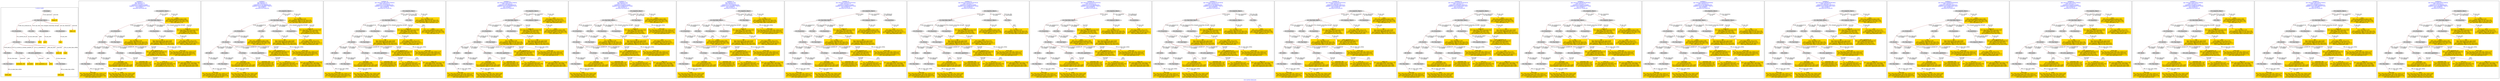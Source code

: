 digraph n0 {
fontcolor="blue"
remincross="true"
label="s24-s-norton-simon.json"
subgraph cluster_0 {
label="1-correct model"
n2[style="filled",color="white",fillcolor="lightgray",label="E12_Production1"];
n3[style="filled",color="white",fillcolor="lightgray",label="E21_Person1"];
n4[style="filled",color="white",fillcolor="lightgray",label="E52_Time-Span3"];
n5[style="filled",color="white",fillcolor="lightgray",label="E69_Death1"];
n6[style="filled",color="white",fillcolor="lightgray",label="E74_Group1"];
n7[style="filled",color="white",fillcolor="lightgray",label="E82_Actor_Appellation1"];
n8[style="filled",color="white",fillcolor="lightgray",label="E67_Birth1"];
n9[shape="plaintext",style="filled",fillcolor="gold",label="artist_uri"];
n10[style="filled",color="white",fillcolor="lightgray",label="E22_Man-Made_Object1"];
n11[style="filled",color="white",fillcolor="lightgray",label="E35_Title1"];
n12[style="filled",color="white",fillcolor="lightgray",label="E8_Acquisition1"];
n13[style="filled",color="white",fillcolor="lightgray",label="E54_Dimension1"];
n14[shape="plaintext",style="filled",fillcolor="gold",label="object_uri"];
n15[shape="plaintext",style="filled",fillcolor="gold",label="title"];
n16[style="filled",color="white",fillcolor="lightgray",label="E38_Image1"];
n17[shape="plaintext",style="filled",fillcolor="gold",label="image_url"];
n18[style="filled",color="white",fillcolor="lightgray",label="E52_Time-Span1"];
n19[shape="plaintext",style="filled",fillcolor="gold",label="birth_date"];
n20[style="filled",color="white",fillcolor="lightgray",label="E52_Time-Span2"];
n21[shape="plaintext",style="filled",fillcolor="gold",label="death_date"];
n22[shape="plaintext",style="filled",fillcolor="gold",label="made"];
n23[shape="plaintext",style="filled",fillcolor="gold",label="dim"];
n24[shape="plaintext",style="filled",fillcolor="gold",label="nationality_URI"];
n25[shape="plaintext",style="filled",fillcolor="gold",label="nationality"];
n26[shape="plaintext",style="filled",fillcolor="gold",label="artist_appellation_uri"];
n27[shape="plaintext",style="filled",fillcolor="gold",label="artist"];
n28[shape="plaintext",style="filled",fillcolor="gold",label="prov"];
}
subgraph cluster_1 {
label="candidate 0\nlink coherence:1.0\nnode coherence:1.0\nconfidence:0.42248241144893\nmapping score:0.49980182945733564\ncost:25.99972\n-precision:0.69-recall:0.69"
n30[style="filled",color="white",fillcolor="lightgray",label="E12_Production1"];
n31[style="filled",color="white",fillcolor="lightgray",label="E21_Person1"];
n32[style="filled",color="white",fillcolor="lightgray",label="E52_Time-Span2"];
n33[style="filled",color="white",fillcolor="lightgray",label="E67_Birth1"];
n34[style="filled",color="white",fillcolor="lightgray",label="E69_Death1"];
n35[style="filled",color="white",fillcolor="lightgray",label="E74_Group1"];
n36[style="filled",color="white",fillcolor="lightgray",label="E82_Actor_Appellation1"];
n37[style="filled",color="white",fillcolor="lightgray",label="E22_Man-Made_Object1"];
n38[style="filled",color="white",fillcolor="lightgray",label="E35_Title1"];
n39[style="filled",color="white",fillcolor="lightgray",label="E54_Dimension1"];
n40[style="filled",color="white",fillcolor="lightgray",label="E8_Acquisition1"];
n41[style="filled",color="white",fillcolor="lightgray",label="E33_Linguistic_Object1"];
n42[style="filled",color="white",fillcolor="lightgray",label="E52_Time-Span1"];
n43[style="filled",color="white",fillcolor="lightgray",label="E52_Time-Span3"];
n44[shape="plaintext",style="filled",fillcolor="gold",label="artist_uri\n[E21_Person,classLink,0.423]\n[E82_Actor_Appellation,classLink,0.339]\n[E30_Right,P3_has_note,0.119]\n[E8_Acquisition,P3_has_note,0.119]"];
n45[shape="plaintext",style="filled",fillcolor="gold",label="death_date\n[E52_Time-Span,P82_at_some_time_within,0.415]\n[E52_Time-Span,P82b_end_of_the_end,0.352]\n[E52_Time-Span,P82a_begin_of_the_begin,0.159]\n[E52_Time-Span,label,0.074]"];
n46[shape="plaintext",style="filled",fillcolor="gold",label="dim\n[E54_Dimension,P3_has_note,0.918]\n[E82_Actor_Appellation,label,0.047]\n[E33_Linguistic_Object,P3_has_note,0.022]\n[E73_Information_Object,P3_has_note,0.012]"];
n47[shape="plaintext",style="filled",fillcolor="gold",label="nationality\n[E74_Group,label,0.499]\n[E74_Group,classLink,0.312]\n[E73_Information_Object,P3_has_note,0.098]\n[E33_Linguistic_Object,P3_has_note,0.091]"];
n48[shape="plaintext",style="filled",fillcolor="gold",label="image_url\n[E22_Man-Made_Object,classLink,0.642]\n[E38_Image,classLink,0.234]\n[E30_Right,P3_has_note,0.062]\n[E8_Acquisition,P3_has_note,0.061]"];
n49[shape="plaintext",style="filled",fillcolor="gold",label="prov\n[E30_Right,P3_has_note,0.473]\n[E8_Acquisition,P3_has_note,0.315]\n[E33_Linguistic_Object,P3_has_note,0.117]\n[E40_Legal_Body,label,0.095]"];
n50[shape="plaintext",style="filled",fillcolor="gold",label="nationality_URI\n[E74_Group,classLink,0.758]\n[E55_Type,classLink,0.115]\n[E57_Material,classLink,0.109]\n[E74_Group,label,0.018]"];
n51[shape="plaintext",style="filled",fillcolor="gold",label="birth_date\n[E52_Time-Span,P82_at_some_time_within,0.472]\n[E52_Time-Span,P82b_end_of_the_end,0.307]\n[E52_Time-Span,P82a_begin_of_the_begin,0.188]\n[E52_Time-Span,label,0.032]"];
n52[shape="plaintext",style="filled",fillcolor="gold",label="object_uri\n[E22_Man-Made_Object,classLink,0.718]\n[E30_Right,P3_has_note,0.099]\n[E8_Acquisition,P3_has_note,0.098]\n[E82_Actor_Appellation,label,0.085]"];
n53[shape="plaintext",style="filled",fillcolor="gold",label="artist\n[E82_Actor_Appellation,label,0.389]\n[E22_Man-Made_Object,classLink,0.243]\n[E33_Linguistic_Object,P3_has_note,0.194]\n[E35_Title,label,0.174]"];
n54[shape="plaintext",style="filled",fillcolor="gold",label="made\n[E52_Time-Span,P82_at_some_time_within,0.468]\n[E52_Time-Span,P82b_end_of_the_end,0.387]\n[E33_Linguistic_Object,P3_has_note,0.085]\n[E52_Time-Span,P82a_begin_of_the_begin,0.06]"];
n55[shape="plaintext",style="filled",fillcolor="gold",label="title\n[E35_Title,label,0.329]\n[E33_Linguistic_Object,P3_has_note,0.29]\n[E73_Information_Object,P3_has_note,0.219]\n[E22_Man-Made_Object,classLink,0.163]"];
n56[shape="plaintext",style="filled",fillcolor="gold",label="artist_appellation_uri\n[E82_Actor_Appellation,classLink,0.91]\n[E21_Person,classLink,0.057]\n[E30_Right,P3_has_note,0.016]\n[E8_Acquisition,P3_has_note,0.016]"];
}
subgraph cluster_2 {
label="candidate 1\nlink coherence:1.0\nnode coherence:1.0\nconfidence:0.4179728063852354\nmapping score:0.4982986277694374\ncost:25.99972\n-precision:0.65-recall:0.65"
n58[style="filled",color="white",fillcolor="lightgray",label="E12_Production1"];
n59[style="filled",color="white",fillcolor="lightgray",label="E21_Person1"];
n60[style="filled",color="white",fillcolor="lightgray",label="E52_Time-Span2"];
n61[style="filled",color="white",fillcolor="lightgray",label="E67_Birth1"];
n62[style="filled",color="white",fillcolor="lightgray",label="E69_Death1"];
n63[style="filled",color="white",fillcolor="lightgray",label="E74_Group1"];
n64[style="filled",color="white",fillcolor="lightgray",label="E82_Actor_Appellation1"];
n65[style="filled",color="white",fillcolor="lightgray",label="E22_Man-Made_Object1"];
n66[style="filled",color="white",fillcolor="lightgray",label="E35_Title1"];
n67[style="filled",color="white",fillcolor="lightgray",label="E54_Dimension1"];
n68[style="filled",color="white",fillcolor="lightgray",label="E8_Acquisition1"];
n69[style="filled",color="white",fillcolor="lightgray",label="E33_Linguistic_Object1"];
n70[style="filled",color="white",fillcolor="lightgray",label="E52_Time-Span1"];
n71[style="filled",color="white",fillcolor="lightgray",label="E52_Time-Span3"];
n72[shape="plaintext",style="filled",fillcolor="gold",label="artist_uri\n[E21_Person,classLink,0.423]\n[E82_Actor_Appellation,classLink,0.339]\n[E30_Right,P3_has_note,0.119]\n[E8_Acquisition,P3_has_note,0.119]"];
n73[shape="plaintext",style="filled",fillcolor="gold",label="death_date\n[E52_Time-Span,P82_at_some_time_within,0.415]\n[E52_Time-Span,P82b_end_of_the_end,0.352]\n[E52_Time-Span,P82a_begin_of_the_begin,0.159]\n[E52_Time-Span,label,0.074]"];
n74[shape="plaintext",style="filled",fillcolor="gold",label="dim\n[E54_Dimension,P3_has_note,0.918]\n[E82_Actor_Appellation,label,0.047]\n[E33_Linguistic_Object,P3_has_note,0.022]\n[E73_Information_Object,P3_has_note,0.012]"];
n75[shape="plaintext",style="filled",fillcolor="gold",label="nationality\n[E74_Group,label,0.499]\n[E74_Group,classLink,0.312]\n[E73_Information_Object,P3_has_note,0.098]\n[E33_Linguistic_Object,P3_has_note,0.091]"];
n76[shape="plaintext",style="filled",fillcolor="gold",label="image_url\n[E22_Man-Made_Object,classLink,0.642]\n[E38_Image,classLink,0.234]\n[E30_Right,P3_has_note,0.062]\n[E8_Acquisition,P3_has_note,0.061]"];
n77[shape="plaintext",style="filled",fillcolor="gold",label="prov\n[E30_Right,P3_has_note,0.473]\n[E8_Acquisition,P3_has_note,0.315]\n[E33_Linguistic_Object,P3_has_note,0.117]\n[E40_Legal_Body,label,0.095]"];
n78[shape="plaintext",style="filled",fillcolor="gold",label="nationality_URI\n[E74_Group,classLink,0.758]\n[E55_Type,classLink,0.115]\n[E57_Material,classLink,0.109]\n[E74_Group,label,0.018]"];
n79[shape="plaintext",style="filled",fillcolor="gold",label="birth_date\n[E52_Time-Span,P82_at_some_time_within,0.472]\n[E52_Time-Span,P82b_end_of_the_end,0.307]\n[E52_Time-Span,P82a_begin_of_the_begin,0.188]\n[E52_Time-Span,label,0.032]"];
n80[shape="plaintext",style="filled",fillcolor="gold",label="object_uri\n[E22_Man-Made_Object,classLink,0.718]\n[E30_Right,P3_has_note,0.099]\n[E8_Acquisition,P3_has_note,0.098]\n[E82_Actor_Appellation,label,0.085]"];
n81[shape="plaintext",style="filled",fillcolor="gold",label="title\n[E35_Title,label,0.329]\n[E33_Linguistic_Object,P3_has_note,0.29]\n[E73_Information_Object,P3_has_note,0.219]\n[E22_Man-Made_Object,classLink,0.163]"];
n82[shape="plaintext",style="filled",fillcolor="gold",label="made\n[E52_Time-Span,P82_at_some_time_within,0.468]\n[E52_Time-Span,P82b_end_of_the_end,0.387]\n[E33_Linguistic_Object,P3_has_note,0.085]\n[E52_Time-Span,P82a_begin_of_the_begin,0.06]"];
n83[shape="plaintext",style="filled",fillcolor="gold",label="artist\n[E82_Actor_Appellation,label,0.389]\n[E22_Man-Made_Object,classLink,0.243]\n[E33_Linguistic_Object,P3_has_note,0.194]\n[E35_Title,label,0.174]"];
n84[shape="plaintext",style="filled",fillcolor="gold",label="artist_appellation_uri\n[E82_Actor_Appellation,classLink,0.91]\n[E21_Person,classLink,0.057]\n[E30_Right,P3_has_note,0.016]\n[E8_Acquisition,P3_has_note,0.016]"];
}
subgraph cluster_3 {
label="candidate 10\nlink coherence:0.9615384615384616\nnode coherence:1.0\nconfidence:0.4179728063852354\nmapping score:0.4982986277694374\ncost:125.009752\n-precision:0.62-recall:0.62"
n86[style="filled",color="white",fillcolor="lightgray",label="E12_Production1"];
n87[style="filled",color="white",fillcolor="lightgray",label="E21_Person1"];
n88[style="filled",color="white",fillcolor="lightgray",label="E52_Time-Span2"];
n89[style="filled",color="white",fillcolor="lightgray",label="E67_Birth1"];
n90[style="filled",color="white",fillcolor="lightgray",label="E69_Death1"];
n91[style="filled",color="white",fillcolor="lightgray",label="E74_Group1"];
n92[style="filled",color="white",fillcolor="lightgray",label="E82_Actor_Appellation1"];
n93[style="filled",color="white",fillcolor="lightgray",label="E22_Man-Made_Object1"];
n94[style="filled",color="white",fillcolor="lightgray",label="E54_Dimension1"];
n95[style="filled",color="white",fillcolor="lightgray",label="E8_Acquisition1"];
n96[style="filled",color="white",fillcolor="lightgray",label="E33_Linguistic_Object1"];
n97[style="filled",color="white",fillcolor="lightgray",label="E52_Time-Span1"];
n98[style="filled",color="white",fillcolor="lightgray",label="E52_Time-Span3"];
n99[style="filled",color="white",fillcolor="lightgray",label="E35_Title1"];
n100[shape="plaintext",style="filled",fillcolor="gold",label="artist_uri\n[E21_Person,classLink,0.423]\n[E82_Actor_Appellation,classLink,0.339]\n[E30_Right,P3_has_note,0.119]\n[E8_Acquisition,P3_has_note,0.119]"];
n101[shape="plaintext",style="filled",fillcolor="gold",label="death_date\n[E52_Time-Span,P82_at_some_time_within,0.415]\n[E52_Time-Span,P82b_end_of_the_end,0.352]\n[E52_Time-Span,P82a_begin_of_the_begin,0.159]\n[E52_Time-Span,label,0.074]"];
n102[shape="plaintext",style="filled",fillcolor="gold",label="dim\n[E54_Dimension,P3_has_note,0.918]\n[E82_Actor_Appellation,label,0.047]\n[E33_Linguistic_Object,P3_has_note,0.022]\n[E73_Information_Object,P3_has_note,0.012]"];
n103[shape="plaintext",style="filled",fillcolor="gold",label="nationality\n[E74_Group,label,0.499]\n[E74_Group,classLink,0.312]\n[E73_Information_Object,P3_has_note,0.098]\n[E33_Linguistic_Object,P3_has_note,0.091]"];
n104[shape="plaintext",style="filled",fillcolor="gold",label="image_url\n[E22_Man-Made_Object,classLink,0.642]\n[E38_Image,classLink,0.234]\n[E30_Right,P3_has_note,0.062]\n[E8_Acquisition,P3_has_note,0.061]"];
n105[shape="plaintext",style="filled",fillcolor="gold",label="prov\n[E30_Right,P3_has_note,0.473]\n[E8_Acquisition,P3_has_note,0.315]\n[E33_Linguistic_Object,P3_has_note,0.117]\n[E40_Legal_Body,label,0.095]"];
n106[shape="plaintext",style="filled",fillcolor="gold",label="nationality_URI\n[E74_Group,classLink,0.758]\n[E55_Type,classLink,0.115]\n[E57_Material,classLink,0.109]\n[E74_Group,label,0.018]"];
n107[shape="plaintext",style="filled",fillcolor="gold",label="birth_date\n[E52_Time-Span,P82_at_some_time_within,0.472]\n[E52_Time-Span,P82b_end_of_the_end,0.307]\n[E52_Time-Span,P82a_begin_of_the_begin,0.188]\n[E52_Time-Span,label,0.032]"];
n108[shape="plaintext",style="filled",fillcolor="gold",label="object_uri\n[E22_Man-Made_Object,classLink,0.718]\n[E30_Right,P3_has_note,0.099]\n[E8_Acquisition,P3_has_note,0.098]\n[E82_Actor_Appellation,label,0.085]"];
n109[shape="plaintext",style="filled",fillcolor="gold",label="title\n[E35_Title,label,0.329]\n[E33_Linguistic_Object,P3_has_note,0.29]\n[E73_Information_Object,P3_has_note,0.219]\n[E22_Man-Made_Object,classLink,0.163]"];
n110[shape="plaintext",style="filled",fillcolor="gold",label="made\n[E52_Time-Span,P82_at_some_time_within,0.468]\n[E52_Time-Span,P82b_end_of_the_end,0.387]\n[E33_Linguistic_Object,P3_has_note,0.085]\n[E52_Time-Span,P82a_begin_of_the_begin,0.06]"];
n111[shape="plaintext",style="filled",fillcolor="gold",label="artist\n[E82_Actor_Appellation,label,0.389]\n[E22_Man-Made_Object,classLink,0.243]\n[E33_Linguistic_Object,P3_has_note,0.194]\n[E35_Title,label,0.174]"];
n112[shape="plaintext",style="filled",fillcolor="gold",label="artist_appellation_uri\n[E82_Actor_Appellation,classLink,0.91]\n[E21_Person,classLink,0.057]\n[E30_Right,P3_has_note,0.016]\n[E8_Acquisition,P3_has_note,0.016]"];
}
subgraph cluster_4 {
label="candidate 11\nlink coherence:0.9615384615384616\nnode coherence:1.0\nconfidence:0.4071965688053228\nmapping score:0.4947065485761332\ncost:124.99972\n-precision:0.62-recall:0.62"
n114[style="filled",color="white",fillcolor="lightgray",label="E12_Production1"];
n115[style="filled",color="white",fillcolor="lightgray",label="E21_Person1"];
n116[style="filled",color="white",fillcolor="lightgray",label="E52_Time-Span2"];
n117[style="filled",color="white",fillcolor="lightgray",label="E67_Birth1"];
n118[style="filled",color="white",fillcolor="lightgray",label="E69_Death1"];
n119[style="filled",color="white",fillcolor="lightgray",label="E74_Group1"];
n120[style="filled",color="white",fillcolor="lightgray",label="E82_Actor_Appellation1"];
n121[style="filled",color="white",fillcolor="lightgray",label="E22_Man-Made_Object1"];
n122[style="filled",color="white",fillcolor="lightgray",label="E35_Title1"];
n123[style="filled",color="white",fillcolor="lightgray",label="E54_Dimension1"];
n124[style="filled",color="white",fillcolor="lightgray",label="E33_Linguistic_Object2"];
n125[style="filled",color="white",fillcolor="lightgray",label="E52_Time-Span1"];
n126[style="filled",color="white",fillcolor="lightgray",label="E52_Time-Span3"];
n127[style="filled",color="white",fillcolor="lightgray",label="E33_Linguistic_Object1"];
n128[shape="plaintext",style="filled",fillcolor="gold",label="artist_uri\n[E21_Person,classLink,0.423]\n[E82_Actor_Appellation,classLink,0.339]\n[E30_Right,P3_has_note,0.119]\n[E8_Acquisition,P3_has_note,0.119]"];
n129[shape="plaintext",style="filled",fillcolor="gold",label="death_date\n[E52_Time-Span,P82_at_some_time_within,0.415]\n[E52_Time-Span,P82b_end_of_the_end,0.352]\n[E52_Time-Span,P82a_begin_of_the_begin,0.159]\n[E52_Time-Span,label,0.074]"];
n130[shape="plaintext",style="filled",fillcolor="gold",label="dim\n[E54_Dimension,P3_has_note,0.918]\n[E82_Actor_Appellation,label,0.047]\n[E33_Linguistic_Object,P3_has_note,0.022]\n[E73_Information_Object,P3_has_note,0.012]"];
n131[shape="plaintext",style="filled",fillcolor="gold",label="nationality\n[E74_Group,label,0.499]\n[E74_Group,classLink,0.312]\n[E73_Information_Object,P3_has_note,0.098]\n[E33_Linguistic_Object,P3_has_note,0.091]"];
n132[shape="plaintext",style="filled",fillcolor="gold",label="image_url\n[E22_Man-Made_Object,classLink,0.642]\n[E38_Image,classLink,0.234]\n[E30_Right,P3_has_note,0.062]\n[E8_Acquisition,P3_has_note,0.061]"];
n133[shape="plaintext",style="filled",fillcolor="gold",label="nationality_URI\n[E74_Group,classLink,0.758]\n[E55_Type,classLink,0.115]\n[E57_Material,classLink,0.109]\n[E74_Group,label,0.018]"];
n134[shape="plaintext",style="filled",fillcolor="gold",label="birth_date\n[E52_Time-Span,P82_at_some_time_within,0.472]\n[E52_Time-Span,P82b_end_of_the_end,0.307]\n[E52_Time-Span,P82a_begin_of_the_begin,0.188]\n[E52_Time-Span,label,0.032]"];
n135[shape="plaintext",style="filled",fillcolor="gold",label="object_uri\n[E22_Man-Made_Object,classLink,0.718]\n[E30_Right,P3_has_note,0.099]\n[E8_Acquisition,P3_has_note,0.098]\n[E82_Actor_Appellation,label,0.085]"];
n136[shape="plaintext",style="filled",fillcolor="gold",label="artist\n[E82_Actor_Appellation,label,0.389]\n[E22_Man-Made_Object,classLink,0.243]\n[E33_Linguistic_Object,P3_has_note,0.194]\n[E35_Title,label,0.174]"];
n137[shape="plaintext",style="filled",fillcolor="gold",label="prov\n[E30_Right,P3_has_note,0.473]\n[E8_Acquisition,P3_has_note,0.315]\n[E33_Linguistic_Object,P3_has_note,0.117]\n[E40_Legal_Body,label,0.095]"];
n138[shape="plaintext",style="filled",fillcolor="gold",label="made\n[E52_Time-Span,P82_at_some_time_within,0.468]\n[E52_Time-Span,P82b_end_of_the_end,0.387]\n[E33_Linguistic_Object,P3_has_note,0.085]\n[E52_Time-Span,P82a_begin_of_the_begin,0.06]"];
n139[shape="plaintext",style="filled",fillcolor="gold",label="title\n[E35_Title,label,0.329]\n[E33_Linguistic_Object,P3_has_note,0.29]\n[E73_Information_Object,P3_has_note,0.219]\n[E22_Man-Made_Object,classLink,0.163]"];
n140[shape="plaintext",style="filled",fillcolor="gold",label="artist_appellation_uri\n[E82_Actor_Appellation,classLink,0.91]\n[E21_Person,classLink,0.057]\n[E30_Right,P3_has_note,0.016]\n[E8_Acquisition,P3_has_note,0.016]"];
}
subgraph cluster_5 {
label="candidate 12\nlink coherence:0.96\nnode coherence:1.0\nconfidence:0.42248241144893\nmapping score:0.49980182945733564\ncost:124.009772\n-precision:0.64-recall:0.62"
n142[style="filled",color="white",fillcolor="lightgray",label="E12_Production1"];
n143[style="filled",color="white",fillcolor="lightgray",label="E21_Person1"];
n144[style="filled",color="white",fillcolor="lightgray",label="E52_Time-Span2"];
n145[style="filled",color="white",fillcolor="lightgray",label="E69_Death1"];
n146[style="filled",color="white",fillcolor="lightgray",label="E74_Group1"];
n147[style="filled",color="white",fillcolor="lightgray",label="E82_Actor_Appellation1"];
n148[style="filled",color="white",fillcolor="lightgray",label="E22_Man-Made_Object1"];
n149[style="filled",color="white",fillcolor="lightgray",label="E35_Title1"];
n150[style="filled",color="white",fillcolor="lightgray",label="E54_Dimension1"];
n151[style="filled",color="white",fillcolor="lightgray",label="E8_Acquisition1"];
n152[style="filled",color="white",fillcolor="lightgray",label="E33_Linguistic_Object2"];
n153[style="filled",color="white",fillcolor="lightgray",label="E52_Time-Span3"];
n154[style="filled",color="white",fillcolor="lightgray",label="E52_Time-Span1"];
n155[shape="plaintext",style="filled",fillcolor="gold",label="artist_uri\n[E21_Person,classLink,0.423]\n[E82_Actor_Appellation,classLink,0.339]\n[E30_Right,P3_has_note,0.119]\n[E8_Acquisition,P3_has_note,0.119]"];
n156[shape="plaintext",style="filled",fillcolor="gold",label="death_date\n[E52_Time-Span,P82_at_some_time_within,0.415]\n[E52_Time-Span,P82b_end_of_the_end,0.352]\n[E52_Time-Span,P82a_begin_of_the_begin,0.159]\n[E52_Time-Span,label,0.074]"];
n157[shape="plaintext",style="filled",fillcolor="gold",label="dim\n[E54_Dimension,P3_has_note,0.918]\n[E82_Actor_Appellation,label,0.047]\n[E33_Linguistic_Object,P3_has_note,0.022]\n[E73_Information_Object,P3_has_note,0.012]"];
n158[shape="plaintext",style="filled",fillcolor="gold",label="nationality\n[E74_Group,label,0.499]\n[E74_Group,classLink,0.312]\n[E73_Information_Object,P3_has_note,0.098]\n[E33_Linguistic_Object,P3_has_note,0.091]"];
n159[shape="plaintext",style="filled",fillcolor="gold",label="image_url\n[E22_Man-Made_Object,classLink,0.642]\n[E38_Image,classLink,0.234]\n[E30_Right,P3_has_note,0.062]\n[E8_Acquisition,P3_has_note,0.061]"];
n160[shape="plaintext",style="filled",fillcolor="gold",label="prov\n[E30_Right,P3_has_note,0.473]\n[E8_Acquisition,P3_has_note,0.315]\n[E33_Linguistic_Object,P3_has_note,0.117]\n[E40_Legal_Body,label,0.095]"];
n161[shape="plaintext",style="filled",fillcolor="gold",label="nationality_URI\n[E74_Group,classLink,0.758]\n[E55_Type,classLink,0.115]\n[E57_Material,classLink,0.109]\n[E74_Group,label,0.018]"];
n162[shape="plaintext",style="filled",fillcolor="gold",label="birth_date\n[E52_Time-Span,P82_at_some_time_within,0.472]\n[E52_Time-Span,P82b_end_of_the_end,0.307]\n[E52_Time-Span,P82a_begin_of_the_begin,0.188]\n[E52_Time-Span,label,0.032]"];
n163[shape="plaintext",style="filled",fillcolor="gold",label="object_uri\n[E22_Man-Made_Object,classLink,0.718]\n[E30_Right,P3_has_note,0.099]\n[E8_Acquisition,P3_has_note,0.098]\n[E82_Actor_Appellation,label,0.085]"];
n164[shape="plaintext",style="filled",fillcolor="gold",label="made\n[E52_Time-Span,P82_at_some_time_within,0.468]\n[E52_Time-Span,P82b_end_of_the_end,0.387]\n[E33_Linguistic_Object,P3_has_note,0.085]\n[E52_Time-Span,P82a_begin_of_the_begin,0.06]"];
n165[shape="plaintext",style="filled",fillcolor="gold",label="artist\n[E82_Actor_Appellation,label,0.389]\n[E22_Man-Made_Object,classLink,0.243]\n[E33_Linguistic_Object,P3_has_note,0.194]\n[E35_Title,label,0.174]"];
n166[shape="plaintext",style="filled",fillcolor="gold",label="title\n[E35_Title,label,0.329]\n[E33_Linguistic_Object,P3_has_note,0.29]\n[E73_Information_Object,P3_has_note,0.219]\n[E22_Man-Made_Object,classLink,0.163]"];
n167[shape="plaintext",style="filled",fillcolor="gold",label="artist_appellation_uri\n[E82_Actor_Appellation,classLink,0.91]\n[E21_Person,classLink,0.057]\n[E30_Right,P3_has_note,0.016]\n[E8_Acquisition,P3_has_note,0.016]"];
}
subgraph cluster_6 {
label="candidate 13\nlink coherence:0.96\nnode coherence:1.0\nconfidence:0.4179728063852354\nmapping score:0.4982986277694374\ncost:124.009772\n-precision:0.6-recall:0.58"
n169[style="filled",color="white",fillcolor="lightgray",label="E12_Production1"];
n170[style="filled",color="white",fillcolor="lightgray",label="E21_Person1"];
n171[style="filled",color="white",fillcolor="lightgray",label="E52_Time-Span2"];
n172[style="filled",color="white",fillcolor="lightgray",label="E69_Death1"];
n173[style="filled",color="white",fillcolor="lightgray",label="E74_Group1"];
n174[style="filled",color="white",fillcolor="lightgray",label="E82_Actor_Appellation1"];
n175[style="filled",color="white",fillcolor="lightgray",label="E22_Man-Made_Object1"];
n176[style="filled",color="white",fillcolor="lightgray",label="E35_Title1"];
n177[style="filled",color="white",fillcolor="lightgray",label="E54_Dimension1"];
n178[style="filled",color="white",fillcolor="lightgray",label="E8_Acquisition1"];
n179[style="filled",color="white",fillcolor="lightgray",label="E33_Linguistic_Object2"];
n180[style="filled",color="white",fillcolor="lightgray",label="E52_Time-Span3"];
n181[style="filled",color="white",fillcolor="lightgray",label="E52_Time-Span1"];
n182[shape="plaintext",style="filled",fillcolor="gold",label="artist_uri\n[E21_Person,classLink,0.423]\n[E82_Actor_Appellation,classLink,0.339]\n[E30_Right,P3_has_note,0.119]\n[E8_Acquisition,P3_has_note,0.119]"];
n183[shape="plaintext",style="filled",fillcolor="gold",label="death_date\n[E52_Time-Span,P82_at_some_time_within,0.415]\n[E52_Time-Span,P82b_end_of_the_end,0.352]\n[E52_Time-Span,P82a_begin_of_the_begin,0.159]\n[E52_Time-Span,label,0.074]"];
n184[shape="plaintext",style="filled",fillcolor="gold",label="dim\n[E54_Dimension,P3_has_note,0.918]\n[E82_Actor_Appellation,label,0.047]\n[E33_Linguistic_Object,P3_has_note,0.022]\n[E73_Information_Object,P3_has_note,0.012]"];
n185[shape="plaintext",style="filled",fillcolor="gold",label="nationality\n[E74_Group,label,0.499]\n[E74_Group,classLink,0.312]\n[E73_Information_Object,P3_has_note,0.098]\n[E33_Linguistic_Object,P3_has_note,0.091]"];
n186[shape="plaintext",style="filled",fillcolor="gold",label="image_url\n[E22_Man-Made_Object,classLink,0.642]\n[E38_Image,classLink,0.234]\n[E30_Right,P3_has_note,0.062]\n[E8_Acquisition,P3_has_note,0.061]"];
n187[shape="plaintext",style="filled",fillcolor="gold",label="prov\n[E30_Right,P3_has_note,0.473]\n[E8_Acquisition,P3_has_note,0.315]\n[E33_Linguistic_Object,P3_has_note,0.117]\n[E40_Legal_Body,label,0.095]"];
n188[shape="plaintext",style="filled",fillcolor="gold",label="nationality_URI\n[E74_Group,classLink,0.758]\n[E55_Type,classLink,0.115]\n[E57_Material,classLink,0.109]\n[E74_Group,label,0.018]"];
n189[shape="plaintext",style="filled",fillcolor="gold",label="birth_date\n[E52_Time-Span,P82_at_some_time_within,0.472]\n[E52_Time-Span,P82b_end_of_the_end,0.307]\n[E52_Time-Span,P82a_begin_of_the_begin,0.188]\n[E52_Time-Span,label,0.032]"];
n190[shape="plaintext",style="filled",fillcolor="gold",label="object_uri\n[E22_Man-Made_Object,classLink,0.718]\n[E30_Right,P3_has_note,0.099]\n[E8_Acquisition,P3_has_note,0.098]\n[E82_Actor_Appellation,label,0.085]"];
n191[shape="plaintext",style="filled",fillcolor="gold",label="made\n[E52_Time-Span,P82_at_some_time_within,0.468]\n[E52_Time-Span,P82b_end_of_the_end,0.387]\n[E33_Linguistic_Object,P3_has_note,0.085]\n[E52_Time-Span,P82a_begin_of_the_begin,0.06]"];
n192[shape="plaintext",style="filled",fillcolor="gold",label="title\n[E35_Title,label,0.329]\n[E33_Linguistic_Object,P3_has_note,0.29]\n[E73_Information_Object,P3_has_note,0.219]\n[E22_Man-Made_Object,classLink,0.163]"];
n193[shape="plaintext",style="filled",fillcolor="gold",label="artist\n[E82_Actor_Appellation,label,0.389]\n[E22_Man-Made_Object,classLink,0.243]\n[E33_Linguistic_Object,P3_has_note,0.194]\n[E35_Title,label,0.174]"];
n194[shape="plaintext",style="filled",fillcolor="gold",label="artist_appellation_uri\n[E82_Actor_Appellation,classLink,0.91]\n[E21_Person,classLink,0.057]\n[E30_Right,P3_has_note,0.016]\n[E8_Acquisition,P3_has_note,0.016]"];
}
subgraph cluster_7 {
label="candidate 14\nlink coherence:0.9259259259259259\nnode coherence:1.0\nconfidence:0.42248241144893\nmapping score:0.49980182945733564\ncost:225.009722\n-precision:0.63-recall:0.65"
n196[style="filled",color="white",fillcolor="lightgray",label="E12_Production1"];
n197[style="filled",color="white",fillcolor="lightgray",label="E21_Person1"];
n198[style="filled",color="white",fillcolor="lightgray",label="E52_Time-Span2"];
n199[style="filled",color="white",fillcolor="lightgray",label="E67_Birth1"];
n200[style="filled",color="white",fillcolor="lightgray",label="E69_Death1"];
n201[style="filled",color="white",fillcolor="lightgray",label="E74_Group1"];
n202[style="filled",color="white",fillcolor="lightgray",label="E82_Actor_Appellation1"];
n203[style="filled",color="white",fillcolor="lightgray",label="E22_Man-Made_Object1"];
n204[style="filled",color="white",fillcolor="lightgray",label="E35_Title1"];
n205[style="filled",color="white",fillcolor="lightgray",label="E54_Dimension1"];
n206[style="filled",color="white",fillcolor="lightgray",label="E33_Linguistic_Object2"];
n207[style="filled",color="white",fillcolor="lightgray",label="E52_Time-Span1"];
n208[style="filled",color="white",fillcolor="lightgray",label="E52_Time-Span3"];
n209[style="filled",color="white",fillcolor="lightgray",label="E33_Linguistic_Object1"];
n210[style="filled",color="white",fillcolor="lightgray",label="E8_Acquisition1"];
n211[shape="plaintext",style="filled",fillcolor="gold",label="artist_uri\n[E21_Person,classLink,0.423]\n[E82_Actor_Appellation,classLink,0.339]\n[E30_Right,P3_has_note,0.119]\n[E8_Acquisition,P3_has_note,0.119]"];
n212[shape="plaintext",style="filled",fillcolor="gold",label="death_date\n[E52_Time-Span,P82_at_some_time_within,0.415]\n[E52_Time-Span,P82b_end_of_the_end,0.352]\n[E52_Time-Span,P82a_begin_of_the_begin,0.159]\n[E52_Time-Span,label,0.074]"];
n213[shape="plaintext",style="filled",fillcolor="gold",label="dim\n[E54_Dimension,P3_has_note,0.918]\n[E82_Actor_Appellation,label,0.047]\n[E33_Linguistic_Object,P3_has_note,0.022]\n[E73_Information_Object,P3_has_note,0.012]"];
n214[shape="plaintext",style="filled",fillcolor="gold",label="nationality\n[E74_Group,label,0.499]\n[E74_Group,classLink,0.312]\n[E73_Information_Object,P3_has_note,0.098]\n[E33_Linguistic_Object,P3_has_note,0.091]"];
n215[shape="plaintext",style="filled",fillcolor="gold",label="image_url\n[E22_Man-Made_Object,classLink,0.642]\n[E38_Image,classLink,0.234]\n[E30_Right,P3_has_note,0.062]\n[E8_Acquisition,P3_has_note,0.061]"];
n216[shape="plaintext",style="filled",fillcolor="gold",label="prov\n[E30_Right,P3_has_note,0.473]\n[E8_Acquisition,P3_has_note,0.315]\n[E33_Linguistic_Object,P3_has_note,0.117]\n[E40_Legal_Body,label,0.095]"];
n217[shape="plaintext",style="filled",fillcolor="gold",label="nationality_URI\n[E74_Group,classLink,0.758]\n[E55_Type,classLink,0.115]\n[E57_Material,classLink,0.109]\n[E74_Group,label,0.018]"];
n218[shape="plaintext",style="filled",fillcolor="gold",label="birth_date\n[E52_Time-Span,P82_at_some_time_within,0.472]\n[E52_Time-Span,P82b_end_of_the_end,0.307]\n[E52_Time-Span,P82a_begin_of_the_begin,0.188]\n[E52_Time-Span,label,0.032]"];
n219[shape="plaintext",style="filled",fillcolor="gold",label="object_uri\n[E22_Man-Made_Object,classLink,0.718]\n[E30_Right,P3_has_note,0.099]\n[E8_Acquisition,P3_has_note,0.098]\n[E82_Actor_Appellation,label,0.085]"];
n220[shape="plaintext",style="filled",fillcolor="gold",label="artist\n[E82_Actor_Appellation,label,0.389]\n[E22_Man-Made_Object,classLink,0.243]\n[E33_Linguistic_Object,P3_has_note,0.194]\n[E35_Title,label,0.174]"];
n221[shape="plaintext",style="filled",fillcolor="gold",label="made\n[E52_Time-Span,P82_at_some_time_within,0.468]\n[E52_Time-Span,P82b_end_of_the_end,0.387]\n[E33_Linguistic_Object,P3_has_note,0.085]\n[E52_Time-Span,P82a_begin_of_the_begin,0.06]"];
n222[shape="plaintext",style="filled",fillcolor="gold",label="title\n[E35_Title,label,0.329]\n[E33_Linguistic_Object,P3_has_note,0.29]\n[E73_Information_Object,P3_has_note,0.219]\n[E22_Man-Made_Object,classLink,0.163]"];
n223[shape="plaintext",style="filled",fillcolor="gold",label="artist_appellation_uri\n[E82_Actor_Appellation,classLink,0.91]\n[E21_Person,classLink,0.057]\n[E30_Right,P3_has_note,0.016]\n[E8_Acquisition,P3_has_note,0.016]"];
}
subgraph cluster_8 {
label="candidate 15\nlink coherence:0.9259259259259259\nnode coherence:1.0\nconfidence:0.42248241144893\nmapping score:0.49980182945733564\ncost:225.009752\n-precision:0.63-recall:0.65"
n225[style="filled",color="white",fillcolor="lightgray",label="E12_Production1"];
n226[style="filled",color="white",fillcolor="lightgray",label="E21_Person1"];
n227[style="filled",color="white",fillcolor="lightgray",label="E52_Time-Span2"];
n228[style="filled",color="white",fillcolor="lightgray",label="E67_Birth1"];
n229[style="filled",color="white",fillcolor="lightgray",label="E69_Death1"];
n230[style="filled",color="white",fillcolor="lightgray",label="E74_Group1"];
n231[style="filled",color="white",fillcolor="lightgray",label="E82_Actor_Appellation1"];
n232[style="filled",color="white",fillcolor="lightgray",label="E22_Man-Made_Object1"];
n233[style="filled",color="white",fillcolor="lightgray",label="E54_Dimension1"];
n234[style="filled",color="white",fillcolor="lightgray",label="E8_Acquisition1"];
n235[style="filled",color="white",fillcolor="lightgray",label="E33_Linguistic_Object2"];
n236[style="filled",color="white",fillcolor="lightgray",label="E52_Time-Span1"];
n237[style="filled",color="white",fillcolor="lightgray",label="E52_Time-Span3"];
n238[style="filled",color="white",fillcolor="lightgray",label="E33_Linguistic_Object1"];
n239[style="filled",color="white",fillcolor="lightgray",label="E35_Title1"];
n240[shape="plaintext",style="filled",fillcolor="gold",label="artist_uri\n[E21_Person,classLink,0.423]\n[E82_Actor_Appellation,classLink,0.339]\n[E30_Right,P3_has_note,0.119]\n[E8_Acquisition,P3_has_note,0.119]"];
n241[shape="plaintext",style="filled",fillcolor="gold",label="death_date\n[E52_Time-Span,P82_at_some_time_within,0.415]\n[E52_Time-Span,P82b_end_of_the_end,0.352]\n[E52_Time-Span,P82a_begin_of_the_begin,0.159]\n[E52_Time-Span,label,0.074]"];
n242[shape="plaintext",style="filled",fillcolor="gold",label="dim\n[E54_Dimension,P3_has_note,0.918]\n[E82_Actor_Appellation,label,0.047]\n[E33_Linguistic_Object,P3_has_note,0.022]\n[E73_Information_Object,P3_has_note,0.012]"];
n243[shape="plaintext",style="filled",fillcolor="gold",label="nationality\n[E74_Group,label,0.499]\n[E74_Group,classLink,0.312]\n[E73_Information_Object,P3_has_note,0.098]\n[E33_Linguistic_Object,P3_has_note,0.091]"];
n244[shape="plaintext",style="filled",fillcolor="gold",label="image_url\n[E22_Man-Made_Object,classLink,0.642]\n[E38_Image,classLink,0.234]\n[E30_Right,P3_has_note,0.062]\n[E8_Acquisition,P3_has_note,0.061]"];
n245[shape="plaintext",style="filled",fillcolor="gold",label="prov\n[E30_Right,P3_has_note,0.473]\n[E8_Acquisition,P3_has_note,0.315]\n[E33_Linguistic_Object,P3_has_note,0.117]\n[E40_Legal_Body,label,0.095]"];
n246[shape="plaintext",style="filled",fillcolor="gold",label="nationality_URI\n[E74_Group,classLink,0.758]\n[E55_Type,classLink,0.115]\n[E57_Material,classLink,0.109]\n[E74_Group,label,0.018]"];
n247[shape="plaintext",style="filled",fillcolor="gold",label="birth_date\n[E52_Time-Span,P82_at_some_time_within,0.472]\n[E52_Time-Span,P82b_end_of_the_end,0.307]\n[E52_Time-Span,P82a_begin_of_the_begin,0.188]\n[E52_Time-Span,label,0.032]"];
n248[shape="plaintext",style="filled",fillcolor="gold",label="object_uri\n[E22_Man-Made_Object,classLink,0.718]\n[E30_Right,P3_has_note,0.099]\n[E8_Acquisition,P3_has_note,0.098]\n[E82_Actor_Appellation,label,0.085]"];
n249[shape="plaintext",style="filled",fillcolor="gold",label="artist\n[E82_Actor_Appellation,label,0.389]\n[E22_Man-Made_Object,classLink,0.243]\n[E33_Linguistic_Object,P3_has_note,0.194]\n[E35_Title,label,0.174]"];
n250[shape="plaintext",style="filled",fillcolor="gold",label="made\n[E52_Time-Span,P82_at_some_time_within,0.468]\n[E52_Time-Span,P82b_end_of_the_end,0.387]\n[E33_Linguistic_Object,P3_has_note,0.085]\n[E52_Time-Span,P82a_begin_of_the_begin,0.06]"];
n251[shape="plaintext",style="filled",fillcolor="gold",label="title\n[E35_Title,label,0.329]\n[E33_Linguistic_Object,P3_has_note,0.29]\n[E73_Information_Object,P3_has_note,0.219]\n[E22_Man-Made_Object,classLink,0.163]"];
n252[shape="plaintext",style="filled",fillcolor="gold",label="artist_appellation_uri\n[E82_Actor_Appellation,classLink,0.91]\n[E21_Person,classLink,0.057]\n[E30_Right,P3_has_note,0.016]\n[E8_Acquisition,P3_has_note,0.016]"];
}
subgraph cluster_9 {
label="candidate 16\nlink coherence:0.9259259259259259\nnode coherence:1.0\nconfidence:0.4179728063852354\nmapping score:0.4982986277694374\ncost:225.009722\n-precision:0.59-recall:0.62"
n254[style="filled",color="white",fillcolor="lightgray",label="E12_Production1"];
n255[style="filled",color="white",fillcolor="lightgray",label="E21_Person1"];
n256[style="filled",color="white",fillcolor="lightgray",label="E52_Time-Span2"];
n257[style="filled",color="white",fillcolor="lightgray",label="E67_Birth1"];
n258[style="filled",color="white",fillcolor="lightgray",label="E69_Death1"];
n259[style="filled",color="white",fillcolor="lightgray",label="E74_Group1"];
n260[style="filled",color="white",fillcolor="lightgray",label="E82_Actor_Appellation1"];
n261[style="filled",color="white",fillcolor="lightgray",label="E22_Man-Made_Object1"];
n262[style="filled",color="white",fillcolor="lightgray",label="E35_Title1"];
n263[style="filled",color="white",fillcolor="lightgray",label="E54_Dimension1"];
n264[style="filled",color="white",fillcolor="lightgray",label="E33_Linguistic_Object2"];
n265[style="filled",color="white",fillcolor="lightgray",label="E52_Time-Span1"];
n266[style="filled",color="white",fillcolor="lightgray",label="E52_Time-Span3"];
n267[style="filled",color="white",fillcolor="lightgray",label="E33_Linguistic_Object1"];
n268[style="filled",color="white",fillcolor="lightgray",label="E8_Acquisition1"];
n269[shape="plaintext",style="filled",fillcolor="gold",label="artist_uri\n[E21_Person,classLink,0.423]\n[E82_Actor_Appellation,classLink,0.339]\n[E30_Right,P3_has_note,0.119]\n[E8_Acquisition,P3_has_note,0.119]"];
n270[shape="plaintext",style="filled",fillcolor="gold",label="death_date\n[E52_Time-Span,P82_at_some_time_within,0.415]\n[E52_Time-Span,P82b_end_of_the_end,0.352]\n[E52_Time-Span,P82a_begin_of_the_begin,0.159]\n[E52_Time-Span,label,0.074]"];
n271[shape="plaintext",style="filled",fillcolor="gold",label="dim\n[E54_Dimension,P3_has_note,0.918]\n[E82_Actor_Appellation,label,0.047]\n[E33_Linguistic_Object,P3_has_note,0.022]\n[E73_Information_Object,P3_has_note,0.012]"];
n272[shape="plaintext",style="filled",fillcolor="gold",label="nationality\n[E74_Group,label,0.499]\n[E74_Group,classLink,0.312]\n[E73_Information_Object,P3_has_note,0.098]\n[E33_Linguistic_Object,P3_has_note,0.091]"];
n273[shape="plaintext",style="filled",fillcolor="gold",label="image_url\n[E22_Man-Made_Object,classLink,0.642]\n[E38_Image,classLink,0.234]\n[E30_Right,P3_has_note,0.062]\n[E8_Acquisition,P3_has_note,0.061]"];
n274[shape="plaintext",style="filled",fillcolor="gold",label="prov\n[E30_Right,P3_has_note,0.473]\n[E8_Acquisition,P3_has_note,0.315]\n[E33_Linguistic_Object,P3_has_note,0.117]\n[E40_Legal_Body,label,0.095]"];
n275[shape="plaintext",style="filled",fillcolor="gold",label="nationality_URI\n[E74_Group,classLink,0.758]\n[E55_Type,classLink,0.115]\n[E57_Material,classLink,0.109]\n[E74_Group,label,0.018]"];
n276[shape="plaintext",style="filled",fillcolor="gold",label="birth_date\n[E52_Time-Span,P82_at_some_time_within,0.472]\n[E52_Time-Span,P82b_end_of_the_end,0.307]\n[E52_Time-Span,P82a_begin_of_the_begin,0.188]\n[E52_Time-Span,label,0.032]"];
n277[shape="plaintext",style="filled",fillcolor="gold",label="object_uri\n[E22_Man-Made_Object,classLink,0.718]\n[E30_Right,P3_has_note,0.099]\n[E8_Acquisition,P3_has_note,0.098]\n[E82_Actor_Appellation,label,0.085]"];
n278[shape="plaintext",style="filled",fillcolor="gold",label="title\n[E35_Title,label,0.329]\n[E33_Linguistic_Object,P3_has_note,0.29]\n[E73_Information_Object,P3_has_note,0.219]\n[E22_Man-Made_Object,classLink,0.163]"];
n279[shape="plaintext",style="filled",fillcolor="gold",label="made\n[E52_Time-Span,P82_at_some_time_within,0.468]\n[E52_Time-Span,P82b_end_of_the_end,0.387]\n[E33_Linguistic_Object,P3_has_note,0.085]\n[E52_Time-Span,P82a_begin_of_the_begin,0.06]"];
n280[shape="plaintext",style="filled",fillcolor="gold",label="artist\n[E82_Actor_Appellation,label,0.389]\n[E22_Man-Made_Object,classLink,0.243]\n[E33_Linguistic_Object,P3_has_note,0.194]\n[E35_Title,label,0.174]"];
n281[shape="plaintext",style="filled",fillcolor="gold",label="artist_appellation_uri\n[E82_Actor_Appellation,classLink,0.91]\n[E21_Person,classLink,0.057]\n[E30_Right,P3_has_note,0.016]\n[E8_Acquisition,P3_has_note,0.016]"];
}
subgraph cluster_10 {
label="candidate 17\nlink coherence:0.9259259259259259\nnode coherence:1.0\nconfidence:0.4179728063852354\nmapping score:0.4982986277694374\ncost:225.009752\n-precision:0.59-recall:0.62"
n283[style="filled",color="white",fillcolor="lightgray",label="E12_Production1"];
n284[style="filled",color="white",fillcolor="lightgray",label="E21_Person1"];
n285[style="filled",color="white",fillcolor="lightgray",label="E52_Time-Span2"];
n286[style="filled",color="white",fillcolor="lightgray",label="E67_Birth1"];
n287[style="filled",color="white",fillcolor="lightgray",label="E69_Death1"];
n288[style="filled",color="white",fillcolor="lightgray",label="E74_Group1"];
n289[style="filled",color="white",fillcolor="lightgray",label="E82_Actor_Appellation1"];
n290[style="filled",color="white",fillcolor="lightgray",label="E22_Man-Made_Object1"];
n291[style="filled",color="white",fillcolor="lightgray",label="E54_Dimension1"];
n292[style="filled",color="white",fillcolor="lightgray",label="E8_Acquisition1"];
n293[style="filled",color="white",fillcolor="lightgray",label="E33_Linguistic_Object2"];
n294[style="filled",color="white",fillcolor="lightgray",label="E52_Time-Span1"];
n295[style="filled",color="white",fillcolor="lightgray",label="E52_Time-Span3"];
n296[style="filled",color="white",fillcolor="lightgray",label="E33_Linguistic_Object1"];
n297[style="filled",color="white",fillcolor="lightgray",label="E35_Title1"];
n298[shape="plaintext",style="filled",fillcolor="gold",label="artist_uri\n[E21_Person,classLink,0.423]\n[E82_Actor_Appellation,classLink,0.339]\n[E30_Right,P3_has_note,0.119]\n[E8_Acquisition,P3_has_note,0.119]"];
n299[shape="plaintext",style="filled",fillcolor="gold",label="death_date\n[E52_Time-Span,P82_at_some_time_within,0.415]\n[E52_Time-Span,P82b_end_of_the_end,0.352]\n[E52_Time-Span,P82a_begin_of_the_begin,0.159]\n[E52_Time-Span,label,0.074]"];
n300[shape="plaintext",style="filled",fillcolor="gold",label="dim\n[E54_Dimension,P3_has_note,0.918]\n[E82_Actor_Appellation,label,0.047]\n[E33_Linguistic_Object,P3_has_note,0.022]\n[E73_Information_Object,P3_has_note,0.012]"];
n301[shape="plaintext",style="filled",fillcolor="gold",label="nationality\n[E74_Group,label,0.499]\n[E74_Group,classLink,0.312]\n[E73_Information_Object,P3_has_note,0.098]\n[E33_Linguistic_Object,P3_has_note,0.091]"];
n302[shape="plaintext",style="filled",fillcolor="gold",label="image_url\n[E22_Man-Made_Object,classLink,0.642]\n[E38_Image,classLink,0.234]\n[E30_Right,P3_has_note,0.062]\n[E8_Acquisition,P3_has_note,0.061]"];
n303[shape="plaintext",style="filled",fillcolor="gold",label="prov\n[E30_Right,P3_has_note,0.473]\n[E8_Acquisition,P3_has_note,0.315]\n[E33_Linguistic_Object,P3_has_note,0.117]\n[E40_Legal_Body,label,0.095]"];
n304[shape="plaintext",style="filled",fillcolor="gold",label="nationality_URI\n[E74_Group,classLink,0.758]\n[E55_Type,classLink,0.115]\n[E57_Material,classLink,0.109]\n[E74_Group,label,0.018]"];
n305[shape="plaintext",style="filled",fillcolor="gold",label="birth_date\n[E52_Time-Span,P82_at_some_time_within,0.472]\n[E52_Time-Span,P82b_end_of_the_end,0.307]\n[E52_Time-Span,P82a_begin_of_the_begin,0.188]\n[E52_Time-Span,label,0.032]"];
n306[shape="plaintext",style="filled",fillcolor="gold",label="object_uri\n[E22_Man-Made_Object,classLink,0.718]\n[E30_Right,P3_has_note,0.099]\n[E8_Acquisition,P3_has_note,0.098]\n[E82_Actor_Appellation,label,0.085]"];
n307[shape="plaintext",style="filled",fillcolor="gold",label="title\n[E35_Title,label,0.329]\n[E33_Linguistic_Object,P3_has_note,0.29]\n[E73_Information_Object,P3_has_note,0.219]\n[E22_Man-Made_Object,classLink,0.163]"];
n308[shape="plaintext",style="filled",fillcolor="gold",label="made\n[E52_Time-Span,P82_at_some_time_within,0.468]\n[E52_Time-Span,P82b_end_of_the_end,0.387]\n[E33_Linguistic_Object,P3_has_note,0.085]\n[E52_Time-Span,P82a_begin_of_the_begin,0.06]"];
n309[shape="plaintext",style="filled",fillcolor="gold",label="artist\n[E82_Actor_Appellation,label,0.389]\n[E22_Man-Made_Object,classLink,0.243]\n[E33_Linguistic_Object,P3_has_note,0.194]\n[E35_Title,label,0.174]"];
n310[shape="plaintext",style="filled",fillcolor="gold",label="artist_appellation_uri\n[E82_Actor_Appellation,classLink,0.91]\n[E21_Person,classLink,0.057]\n[E30_Right,P3_has_note,0.016]\n[E8_Acquisition,P3_has_note,0.016]"];
}
subgraph cluster_11 {
label="candidate 18\nlink coherence:0.9259259259259259\nnode coherence:1.0\nconfidence:0.40401987150070123\nmapping score:0.4936476494745927\ncost:225.009742\n-precision:0.59-recall:0.62"
n312[style="filled",color="white",fillcolor="lightgray",label="E12_Production1"];
n313[style="filled",color="white",fillcolor="lightgray",label="E21_Person1"];
n314[style="filled",color="white",fillcolor="lightgray",label="E52_Time-Span2"];
n315[style="filled",color="white",fillcolor="lightgray",label="E67_Birth1"];
n316[style="filled",color="white",fillcolor="lightgray",label="E69_Death1"];
n317[style="filled",color="white",fillcolor="lightgray",label="E74_Group1"];
n318[style="filled",color="white",fillcolor="lightgray",label="E82_Actor_Appellation1"];
n319[style="filled",color="white",fillcolor="lightgray",label="E22_Man-Made_Object1"];
n320[style="filled",color="white",fillcolor="lightgray",label="E35_Title1"];
n321[style="filled",color="white",fillcolor="lightgray",label="E8_Acquisition1"];
n322[style="filled",color="white",fillcolor="lightgray",label="E33_Linguistic_Object1"];
n323[style="filled",color="white",fillcolor="lightgray",label="E52_Time-Span1"];
n324[style="filled",color="white",fillcolor="lightgray",label="E52_Time-Span3"];
n325[style="filled",color="white",fillcolor="lightgray",label="E33_Linguistic_Object2"];
n326[style="filled",color="white",fillcolor="lightgray",label="E54_Dimension1"];
n327[shape="plaintext",style="filled",fillcolor="gold",label="artist_uri\n[E21_Person,classLink,0.423]\n[E82_Actor_Appellation,classLink,0.339]\n[E30_Right,P3_has_note,0.119]\n[E8_Acquisition,P3_has_note,0.119]"];
n328[shape="plaintext",style="filled",fillcolor="gold",label="death_date\n[E52_Time-Span,P82_at_some_time_within,0.415]\n[E52_Time-Span,P82b_end_of_the_end,0.352]\n[E52_Time-Span,P82a_begin_of_the_begin,0.159]\n[E52_Time-Span,label,0.074]"];
n329[shape="plaintext",style="filled",fillcolor="gold",label="dim\n[E54_Dimension,P3_has_note,0.918]\n[E82_Actor_Appellation,label,0.047]\n[E33_Linguistic_Object,P3_has_note,0.022]\n[E73_Information_Object,P3_has_note,0.012]"];
n330[shape="plaintext",style="filled",fillcolor="gold",label="nationality\n[E74_Group,label,0.499]\n[E74_Group,classLink,0.312]\n[E73_Information_Object,P3_has_note,0.098]\n[E33_Linguistic_Object,P3_has_note,0.091]"];
n331[shape="plaintext",style="filled",fillcolor="gold",label="image_url\n[E22_Man-Made_Object,classLink,0.642]\n[E38_Image,classLink,0.234]\n[E30_Right,P3_has_note,0.062]\n[E8_Acquisition,P3_has_note,0.061]"];
n332[shape="plaintext",style="filled",fillcolor="gold",label="artist_appellation_uri\n[E82_Actor_Appellation,classLink,0.91]\n[E21_Person,classLink,0.057]\n[E30_Right,P3_has_note,0.016]\n[E8_Acquisition,P3_has_note,0.016]"];
n333[shape="plaintext",style="filled",fillcolor="gold",label="nationality_URI\n[E74_Group,classLink,0.758]\n[E55_Type,classLink,0.115]\n[E57_Material,classLink,0.109]\n[E74_Group,label,0.018]"];
n334[shape="plaintext",style="filled",fillcolor="gold",label="birth_date\n[E52_Time-Span,P82_at_some_time_within,0.472]\n[E52_Time-Span,P82b_end_of_the_end,0.307]\n[E52_Time-Span,P82a_begin_of_the_begin,0.188]\n[E52_Time-Span,label,0.032]"];
n335[shape="plaintext",style="filled",fillcolor="gold",label="object_uri\n[E22_Man-Made_Object,classLink,0.718]\n[E30_Right,P3_has_note,0.099]\n[E8_Acquisition,P3_has_note,0.098]\n[E82_Actor_Appellation,label,0.085]"];
n336[shape="plaintext",style="filled",fillcolor="gold",label="artist\n[E82_Actor_Appellation,label,0.389]\n[E22_Man-Made_Object,classLink,0.243]\n[E33_Linguistic_Object,P3_has_note,0.194]\n[E35_Title,label,0.174]"];
n337[shape="plaintext",style="filled",fillcolor="gold",label="prov\n[E30_Right,P3_has_note,0.473]\n[E8_Acquisition,P3_has_note,0.315]\n[E33_Linguistic_Object,P3_has_note,0.117]\n[E40_Legal_Body,label,0.095]"];
n338[shape="plaintext",style="filled",fillcolor="gold",label="made\n[E52_Time-Span,P82_at_some_time_within,0.468]\n[E52_Time-Span,P82b_end_of_the_end,0.387]\n[E33_Linguistic_Object,P3_has_note,0.085]\n[E52_Time-Span,P82a_begin_of_the_begin,0.06]"];
n339[shape="plaintext",style="filled",fillcolor="gold",label="title\n[E35_Title,label,0.329]\n[E33_Linguistic_Object,P3_has_note,0.29]\n[E73_Information_Object,P3_has_note,0.219]\n[E22_Man-Made_Object,classLink,0.163]"];
}
subgraph cluster_12 {
label="candidate 19\nlink coherence:0.9259259259259259\nnode coherence:1.0\nconfidence:0.40401987150070123\nmapping score:0.4936476494745927\ncost:225.019744\n-precision:0.59-recall:0.62"
n341[style="filled",color="white",fillcolor="lightgray",label="E12_Production1"];
n342[style="filled",color="white",fillcolor="lightgray",label="E21_Person1"];
n343[style="filled",color="white",fillcolor="lightgray",label="E52_Time-Span2"];
n344[style="filled",color="white",fillcolor="lightgray",label="E67_Birth1"];
n345[style="filled",color="white",fillcolor="lightgray",label="E69_Death1"];
n346[style="filled",color="white",fillcolor="lightgray",label="E74_Group1"];
n347[style="filled",color="white",fillcolor="lightgray",label="E82_Actor_Appellation1"];
n348[style="filled",color="white",fillcolor="lightgray",label="E22_Man-Made_Object1"];
n349[style="filled",color="white",fillcolor="lightgray",label="E35_Title1"];
n350[style="filled",color="white",fillcolor="lightgray",label="E8_Acquisition1"];
n351[style="filled",color="white",fillcolor="lightgray",label="E33_Linguistic_Object1"];
n352[style="filled",color="white",fillcolor="lightgray",label="E52_Time-Span1"];
n353[style="filled",color="white",fillcolor="lightgray",label="E52_Time-Span3"];
n354[style="filled",color="white",fillcolor="lightgray",label="E54_Dimension1"];
n355[style="filled",color="white",fillcolor="lightgray",label="E33_Linguistic_Object2"];
n356[shape="plaintext",style="filled",fillcolor="gold",label="artist_uri\n[E21_Person,classLink,0.423]\n[E82_Actor_Appellation,classLink,0.339]\n[E30_Right,P3_has_note,0.119]\n[E8_Acquisition,P3_has_note,0.119]"];
n357[shape="plaintext",style="filled",fillcolor="gold",label="death_date\n[E52_Time-Span,P82_at_some_time_within,0.415]\n[E52_Time-Span,P82b_end_of_the_end,0.352]\n[E52_Time-Span,P82a_begin_of_the_begin,0.159]\n[E52_Time-Span,label,0.074]"];
n358[shape="plaintext",style="filled",fillcolor="gold",label="dim\n[E54_Dimension,P3_has_note,0.918]\n[E82_Actor_Appellation,label,0.047]\n[E33_Linguistic_Object,P3_has_note,0.022]\n[E73_Information_Object,P3_has_note,0.012]"];
n359[shape="plaintext",style="filled",fillcolor="gold",label="nationality\n[E74_Group,label,0.499]\n[E74_Group,classLink,0.312]\n[E73_Information_Object,P3_has_note,0.098]\n[E33_Linguistic_Object,P3_has_note,0.091]"];
n360[shape="plaintext",style="filled",fillcolor="gold",label="image_url\n[E22_Man-Made_Object,classLink,0.642]\n[E38_Image,classLink,0.234]\n[E30_Right,P3_has_note,0.062]\n[E8_Acquisition,P3_has_note,0.061]"];
n361[shape="plaintext",style="filled",fillcolor="gold",label="artist_appellation_uri\n[E82_Actor_Appellation,classLink,0.91]\n[E21_Person,classLink,0.057]\n[E30_Right,P3_has_note,0.016]\n[E8_Acquisition,P3_has_note,0.016]"];
n362[shape="plaintext",style="filled",fillcolor="gold",label="nationality_URI\n[E74_Group,classLink,0.758]\n[E55_Type,classLink,0.115]\n[E57_Material,classLink,0.109]\n[E74_Group,label,0.018]"];
n363[shape="plaintext",style="filled",fillcolor="gold",label="birth_date\n[E52_Time-Span,P82_at_some_time_within,0.472]\n[E52_Time-Span,P82b_end_of_the_end,0.307]\n[E52_Time-Span,P82a_begin_of_the_begin,0.188]\n[E52_Time-Span,label,0.032]"];
n364[shape="plaintext",style="filled",fillcolor="gold",label="object_uri\n[E22_Man-Made_Object,classLink,0.718]\n[E30_Right,P3_has_note,0.099]\n[E8_Acquisition,P3_has_note,0.098]\n[E82_Actor_Appellation,label,0.085]"];
n365[shape="plaintext",style="filled",fillcolor="gold",label="artist\n[E82_Actor_Appellation,label,0.389]\n[E22_Man-Made_Object,classLink,0.243]\n[E33_Linguistic_Object,P3_has_note,0.194]\n[E35_Title,label,0.174]"];
n366[shape="plaintext",style="filled",fillcolor="gold",label="prov\n[E30_Right,P3_has_note,0.473]\n[E8_Acquisition,P3_has_note,0.315]\n[E33_Linguistic_Object,P3_has_note,0.117]\n[E40_Legal_Body,label,0.095]"];
n367[shape="plaintext",style="filled",fillcolor="gold",label="made\n[E52_Time-Span,P82_at_some_time_within,0.468]\n[E52_Time-Span,P82b_end_of_the_end,0.387]\n[E33_Linguistic_Object,P3_has_note,0.085]\n[E52_Time-Span,P82a_begin_of_the_begin,0.06]"];
n368[shape="plaintext",style="filled",fillcolor="gold",label="title\n[E35_Title,label,0.329]\n[E33_Linguistic_Object,P3_has_note,0.29]\n[E73_Information_Object,P3_has_note,0.219]\n[E22_Man-Made_Object,classLink,0.163]"];
}
subgraph cluster_13 {
label="candidate 2\nlink coherence:0.9629629629629629\nnode coherence:1.0\nconfidence:0.42248241144893\nmapping score:0.49980182945733564\ncost:125.99972\n-precision:0.67-recall:0.69"
n370[style="filled",color="white",fillcolor="lightgray",label="E12_Production1"];
n371[style="filled",color="white",fillcolor="lightgray",label="E21_Person1"];
n372[style="filled",color="white",fillcolor="lightgray",label="E52_Time-Span2"];
n373[style="filled",color="white",fillcolor="lightgray",label="E67_Birth1"];
n374[style="filled",color="white",fillcolor="lightgray",label="E69_Death1"];
n375[style="filled",color="white",fillcolor="lightgray",label="E74_Group1"];
n376[style="filled",color="white",fillcolor="lightgray",label="E82_Actor_Appellation1"];
n377[style="filled",color="white",fillcolor="lightgray",label="E22_Man-Made_Object1"];
n378[style="filled",color="white",fillcolor="lightgray",label="E35_Title1"];
n379[style="filled",color="white",fillcolor="lightgray",label="E54_Dimension1"];
n380[style="filled",color="white",fillcolor="lightgray",label="E8_Acquisition1"];
n381[style="filled",color="white",fillcolor="lightgray",label="E33_Linguistic_Object2"];
n382[style="filled",color="white",fillcolor="lightgray",label="E52_Time-Span1"];
n383[style="filled",color="white",fillcolor="lightgray",label="E52_Time-Span3"];
n384[style="filled",color="white",fillcolor="lightgray",label="E33_Linguistic_Object1"];
n385[shape="plaintext",style="filled",fillcolor="gold",label="artist_uri\n[E21_Person,classLink,0.423]\n[E82_Actor_Appellation,classLink,0.339]\n[E30_Right,P3_has_note,0.119]\n[E8_Acquisition,P3_has_note,0.119]"];
n386[shape="plaintext",style="filled",fillcolor="gold",label="death_date\n[E52_Time-Span,P82_at_some_time_within,0.415]\n[E52_Time-Span,P82b_end_of_the_end,0.352]\n[E52_Time-Span,P82a_begin_of_the_begin,0.159]\n[E52_Time-Span,label,0.074]"];
n387[shape="plaintext",style="filled",fillcolor="gold",label="dim\n[E54_Dimension,P3_has_note,0.918]\n[E82_Actor_Appellation,label,0.047]\n[E33_Linguistic_Object,P3_has_note,0.022]\n[E73_Information_Object,P3_has_note,0.012]"];
n388[shape="plaintext",style="filled",fillcolor="gold",label="nationality\n[E74_Group,label,0.499]\n[E74_Group,classLink,0.312]\n[E73_Information_Object,P3_has_note,0.098]\n[E33_Linguistic_Object,P3_has_note,0.091]"];
n389[shape="plaintext",style="filled",fillcolor="gold",label="image_url\n[E22_Man-Made_Object,classLink,0.642]\n[E38_Image,classLink,0.234]\n[E30_Right,P3_has_note,0.062]\n[E8_Acquisition,P3_has_note,0.061]"];
n390[shape="plaintext",style="filled",fillcolor="gold",label="prov\n[E30_Right,P3_has_note,0.473]\n[E8_Acquisition,P3_has_note,0.315]\n[E33_Linguistic_Object,P3_has_note,0.117]\n[E40_Legal_Body,label,0.095]"];
n391[shape="plaintext",style="filled",fillcolor="gold",label="nationality_URI\n[E74_Group,classLink,0.758]\n[E55_Type,classLink,0.115]\n[E57_Material,classLink,0.109]\n[E74_Group,label,0.018]"];
n392[shape="plaintext",style="filled",fillcolor="gold",label="birth_date\n[E52_Time-Span,P82_at_some_time_within,0.472]\n[E52_Time-Span,P82b_end_of_the_end,0.307]\n[E52_Time-Span,P82a_begin_of_the_begin,0.188]\n[E52_Time-Span,label,0.032]"];
n393[shape="plaintext",style="filled",fillcolor="gold",label="object_uri\n[E22_Man-Made_Object,classLink,0.718]\n[E30_Right,P3_has_note,0.099]\n[E8_Acquisition,P3_has_note,0.098]\n[E82_Actor_Appellation,label,0.085]"];
n394[shape="plaintext",style="filled",fillcolor="gold",label="artist\n[E82_Actor_Appellation,label,0.389]\n[E22_Man-Made_Object,classLink,0.243]\n[E33_Linguistic_Object,P3_has_note,0.194]\n[E35_Title,label,0.174]"];
n395[shape="plaintext",style="filled",fillcolor="gold",label="made\n[E52_Time-Span,P82_at_some_time_within,0.468]\n[E52_Time-Span,P82b_end_of_the_end,0.387]\n[E33_Linguistic_Object,P3_has_note,0.085]\n[E52_Time-Span,P82a_begin_of_the_begin,0.06]"];
n396[shape="plaintext",style="filled",fillcolor="gold",label="title\n[E35_Title,label,0.329]\n[E33_Linguistic_Object,P3_has_note,0.29]\n[E73_Information_Object,P3_has_note,0.219]\n[E22_Man-Made_Object,classLink,0.163]"];
n397[shape="plaintext",style="filled",fillcolor="gold",label="artist_appellation_uri\n[E82_Actor_Appellation,classLink,0.91]\n[E21_Person,classLink,0.057]\n[E30_Right,P3_has_note,0.016]\n[E8_Acquisition,P3_has_note,0.016]"];
}
subgraph cluster_14 {
label="candidate 3\nlink coherence:0.9629629629629629\nnode coherence:1.0\nconfidence:0.4179728063852354\nmapping score:0.4982986277694374\ncost:125.99972\n-precision:0.63-recall:0.65"
n399[style="filled",color="white",fillcolor="lightgray",label="E12_Production1"];
n400[style="filled",color="white",fillcolor="lightgray",label="E21_Person1"];
n401[style="filled",color="white",fillcolor="lightgray",label="E52_Time-Span2"];
n402[style="filled",color="white",fillcolor="lightgray",label="E67_Birth1"];
n403[style="filled",color="white",fillcolor="lightgray",label="E69_Death1"];
n404[style="filled",color="white",fillcolor="lightgray",label="E74_Group1"];
n405[style="filled",color="white",fillcolor="lightgray",label="E82_Actor_Appellation1"];
n406[style="filled",color="white",fillcolor="lightgray",label="E22_Man-Made_Object1"];
n407[style="filled",color="white",fillcolor="lightgray",label="E35_Title1"];
n408[style="filled",color="white",fillcolor="lightgray",label="E54_Dimension1"];
n409[style="filled",color="white",fillcolor="lightgray",label="E8_Acquisition1"];
n410[style="filled",color="white",fillcolor="lightgray",label="E33_Linguistic_Object2"];
n411[style="filled",color="white",fillcolor="lightgray",label="E52_Time-Span1"];
n412[style="filled",color="white",fillcolor="lightgray",label="E52_Time-Span3"];
n413[style="filled",color="white",fillcolor="lightgray",label="E33_Linguistic_Object1"];
n414[shape="plaintext",style="filled",fillcolor="gold",label="artist_uri\n[E21_Person,classLink,0.423]\n[E82_Actor_Appellation,classLink,0.339]\n[E30_Right,P3_has_note,0.119]\n[E8_Acquisition,P3_has_note,0.119]"];
n415[shape="plaintext",style="filled",fillcolor="gold",label="death_date\n[E52_Time-Span,P82_at_some_time_within,0.415]\n[E52_Time-Span,P82b_end_of_the_end,0.352]\n[E52_Time-Span,P82a_begin_of_the_begin,0.159]\n[E52_Time-Span,label,0.074]"];
n416[shape="plaintext",style="filled",fillcolor="gold",label="dim\n[E54_Dimension,P3_has_note,0.918]\n[E82_Actor_Appellation,label,0.047]\n[E33_Linguistic_Object,P3_has_note,0.022]\n[E73_Information_Object,P3_has_note,0.012]"];
n417[shape="plaintext",style="filled",fillcolor="gold",label="nationality\n[E74_Group,label,0.499]\n[E74_Group,classLink,0.312]\n[E73_Information_Object,P3_has_note,0.098]\n[E33_Linguistic_Object,P3_has_note,0.091]"];
n418[shape="plaintext",style="filled",fillcolor="gold",label="image_url\n[E22_Man-Made_Object,classLink,0.642]\n[E38_Image,classLink,0.234]\n[E30_Right,P3_has_note,0.062]\n[E8_Acquisition,P3_has_note,0.061]"];
n419[shape="plaintext",style="filled",fillcolor="gold",label="prov\n[E30_Right,P3_has_note,0.473]\n[E8_Acquisition,P3_has_note,0.315]\n[E33_Linguistic_Object,P3_has_note,0.117]\n[E40_Legal_Body,label,0.095]"];
n420[shape="plaintext",style="filled",fillcolor="gold",label="nationality_URI\n[E74_Group,classLink,0.758]\n[E55_Type,classLink,0.115]\n[E57_Material,classLink,0.109]\n[E74_Group,label,0.018]"];
n421[shape="plaintext",style="filled",fillcolor="gold",label="birth_date\n[E52_Time-Span,P82_at_some_time_within,0.472]\n[E52_Time-Span,P82b_end_of_the_end,0.307]\n[E52_Time-Span,P82a_begin_of_the_begin,0.188]\n[E52_Time-Span,label,0.032]"];
n422[shape="plaintext",style="filled",fillcolor="gold",label="object_uri\n[E22_Man-Made_Object,classLink,0.718]\n[E30_Right,P3_has_note,0.099]\n[E8_Acquisition,P3_has_note,0.098]\n[E82_Actor_Appellation,label,0.085]"];
n423[shape="plaintext",style="filled",fillcolor="gold",label="title\n[E35_Title,label,0.329]\n[E33_Linguistic_Object,P3_has_note,0.29]\n[E73_Information_Object,P3_has_note,0.219]\n[E22_Man-Made_Object,classLink,0.163]"];
n424[shape="plaintext",style="filled",fillcolor="gold",label="made\n[E52_Time-Span,P82_at_some_time_within,0.468]\n[E52_Time-Span,P82b_end_of_the_end,0.387]\n[E33_Linguistic_Object,P3_has_note,0.085]\n[E52_Time-Span,P82a_begin_of_the_begin,0.06]"];
n425[shape="plaintext",style="filled",fillcolor="gold",label="artist\n[E82_Actor_Appellation,label,0.389]\n[E22_Man-Made_Object,classLink,0.243]\n[E33_Linguistic_Object,P3_has_note,0.194]\n[E35_Title,label,0.174]"];
n426[shape="plaintext",style="filled",fillcolor="gold",label="artist_appellation_uri\n[E82_Actor_Appellation,classLink,0.91]\n[E21_Person,classLink,0.057]\n[E30_Right,P3_has_note,0.016]\n[E8_Acquisition,P3_has_note,0.016]"];
}
subgraph cluster_15 {
label="candidate 4\nlink coherence:0.9629629629629629\nnode coherence:1.0\nconfidence:0.40401987150070123\nmapping score:0.4936476494745927\ncost:125.99972\n-precision:0.63-recall:0.65"
n428[style="filled",color="white",fillcolor="lightgray",label="E12_Production1"];
n429[style="filled",color="white",fillcolor="lightgray",label="E21_Person1"];
n430[style="filled",color="white",fillcolor="lightgray",label="E52_Time-Span2"];
n431[style="filled",color="white",fillcolor="lightgray",label="E67_Birth1"];
n432[style="filled",color="white",fillcolor="lightgray",label="E69_Death1"];
n433[style="filled",color="white",fillcolor="lightgray",label="E74_Group1"];
n434[style="filled",color="white",fillcolor="lightgray",label="E82_Actor_Appellation1"];
n435[style="filled",color="white",fillcolor="lightgray",label="E22_Man-Made_Object1"];
n436[style="filled",color="white",fillcolor="lightgray",label="E35_Title1"];
n437[style="filled",color="white",fillcolor="lightgray",label="E54_Dimension1"];
n438[style="filled",color="white",fillcolor="lightgray",label="E8_Acquisition1"];
n439[style="filled",color="white",fillcolor="lightgray",label="E33_Linguistic_Object1"];
n440[style="filled",color="white",fillcolor="lightgray",label="E52_Time-Span1"];
n441[style="filled",color="white",fillcolor="lightgray",label="E52_Time-Span3"];
n442[style="filled",color="white",fillcolor="lightgray",label="E33_Linguistic_Object2"];
n443[shape="plaintext",style="filled",fillcolor="gold",label="artist_uri\n[E21_Person,classLink,0.423]\n[E82_Actor_Appellation,classLink,0.339]\n[E30_Right,P3_has_note,0.119]\n[E8_Acquisition,P3_has_note,0.119]"];
n444[shape="plaintext",style="filled",fillcolor="gold",label="death_date\n[E52_Time-Span,P82_at_some_time_within,0.415]\n[E52_Time-Span,P82b_end_of_the_end,0.352]\n[E52_Time-Span,P82a_begin_of_the_begin,0.159]\n[E52_Time-Span,label,0.074]"];
n445[shape="plaintext",style="filled",fillcolor="gold",label="dim\n[E54_Dimension,P3_has_note,0.918]\n[E82_Actor_Appellation,label,0.047]\n[E33_Linguistic_Object,P3_has_note,0.022]\n[E73_Information_Object,P3_has_note,0.012]"];
n446[shape="plaintext",style="filled",fillcolor="gold",label="nationality\n[E74_Group,label,0.499]\n[E74_Group,classLink,0.312]\n[E73_Information_Object,P3_has_note,0.098]\n[E33_Linguistic_Object,P3_has_note,0.091]"];
n447[shape="plaintext",style="filled",fillcolor="gold",label="image_url\n[E22_Man-Made_Object,classLink,0.642]\n[E38_Image,classLink,0.234]\n[E30_Right,P3_has_note,0.062]\n[E8_Acquisition,P3_has_note,0.061]"];
n448[shape="plaintext",style="filled",fillcolor="gold",label="artist_appellation_uri\n[E82_Actor_Appellation,classLink,0.91]\n[E21_Person,classLink,0.057]\n[E30_Right,P3_has_note,0.016]\n[E8_Acquisition,P3_has_note,0.016]"];
n449[shape="plaintext",style="filled",fillcolor="gold",label="nationality_URI\n[E74_Group,classLink,0.758]\n[E55_Type,classLink,0.115]\n[E57_Material,classLink,0.109]\n[E74_Group,label,0.018]"];
n450[shape="plaintext",style="filled",fillcolor="gold",label="birth_date\n[E52_Time-Span,P82_at_some_time_within,0.472]\n[E52_Time-Span,P82b_end_of_the_end,0.307]\n[E52_Time-Span,P82a_begin_of_the_begin,0.188]\n[E52_Time-Span,label,0.032]"];
n451[shape="plaintext",style="filled",fillcolor="gold",label="object_uri\n[E22_Man-Made_Object,classLink,0.718]\n[E30_Right,P3_has_note,0.099]\n[E8_Acquisition,P3_has_note,0.098]\n[E82_Actor_Appellation,label,0.085]"];
n452[shape="plaintext",style="filled",fillcolor="gold",label="artist\n[E82_Actor_Appellation,label,0.389]\n[E22_Man-Made_Object,classLink,0.243]\n[E33_Linguistic_Object,P3_has_note,0.194]\n[E35_Title,label,0.174]"];
n453[shape="plaintext",style="filled",fillcolor="gold",label="prov\n[E30_Right,P3_has_note,0.473]\n[E8_Acquisition,P3_has_note,0.315]\n[E33_Linguistic_Object,P3_has_note,0.117]\n[E40_Legal_Body,label,0.095]"];
n454[shape="plaintext",style="filled",fillcolor="gold",label="made\n[E52_Time-Span,P82_at_some_time_within,0.468]\n[E52_Time-Span,P82b_end_of_the_end,0.387]\n[E33_Linguistic_Object,P3_has_note,0.085]\n[E52_Time-Span,P82a_begin_of_the_begin,0.06]"];
n455[shape="plaintext",style="filled",fillcolor="gold",label="title\n[E35_Title,label,0.329]\n[E33_Linguistic_Object,P3_has_note,0.29]\n[E73_Information_Object,P3_has_note,0.219]\n[E22_Man-Made_Object,classLink,0.163]"];
}
subgraph cluster_16 {
label="candidate 5\nlink coherence:0.9629629629629629\nnode coherence:1.0\nconfidence:0.40401987150070123\nmapping score:0.4936476494745927\ncost:126.009722\n-precision:0.63-recall:0.65"
n457[style="filled",color="white",fillcolor="lightgray",label="E12_Production1"];
n458[style="filled",color="white",fillcolor="lightgray",label="E21_Person1"];
n459[style="filled",color="white",fillcolor="lightgray",label="E52_Time-Span2"];
n460[style="filled",color="white",fillcolor="lightgray",label="E67_Birth1"];
n461[style="filled",color="white",fillcolor="lightgray",label="E69_Death1"];
n462[style="filled",color="white",fillcolor="lightgray",label="E74_Group1"];
n463[style="filled",color="white",fillcolor="lightgray",label="E82_Actor_Appellation1"];
n464[style="filled",color="white",fillcolor="lightgray",label="E22_Man-Made_Object1"];
n465[style="filled",color="white",fillcolor="lightgray",label="E35_Title1"];
n466[style="filled",color="white",fillcolor="lightgray",label="E54_Dimension1"];
n467[style="filled",color="white",fillcolor="lightgray",label="E8_Acquisition1"];
n468[style="filled",color="white",fillcolor="lightgray",label="E33_Linguistic_Object1"];
n469[style="filled",color="white",fillcolor="lightgray",label="E52_Time-Span1"];
n470[style="filled",color="white",fillcolor="lightgray",label="E52_Time-Span3"];
n471[style="filled",color="white",fillcolor="lightgray",label="E33_Linguistic_Object2"];
n472[shape="plaintext",style="filled",fillcolor="gold",label="artist_uri\n[E21_Person,classLink,0.423]\n[E82_Actor_Appellation,classLink,0.339]\n[E30_Right,P3_has_note,0.119]\n[E8_Acquisition,P3_has_note,0.119]"];
n473[shape="plaintext",style="filled",fillcolor="gold",label="death_date\n[E52_Time-Span,P82_at_some_time_within,0.415]\n[E52_Time-Span,P82b_end_of_the_end,0.352]\n[E52_Time-Span,P82a_begin_of_the_begin,0.159]\n[E52_Time-Span,label,0.074]"];
n474[shape="plaintext",style="filled",fillcolor="gold",label="dim\n[E54_Dimension,P3_has_note,0.918]\n[E82_Actor_Appellation,label,0.047]\n[E33_Linguistic_Object,P3_has_note,0.022]\n[E73_Information_Object,P3_has_note,0.012]"];
n475[shape="plaintext",style="filled",fillcolor="gold",label="nationality\n[E74_Group,label,0.499]\n[E74_Group,classLink,0.312]\n[E73_Information_Object,P3_has_note,0.098]\n[E33_Linguistic_Object,P3_has_note,0.091]"];
n476[shape="plaintext",style="filled",fillcolor="gold",label="image_url\n[E22_Man-Made_Object,classLink,0.642]\n[E38_Image,classLink,0.234]\n[E30_Right,P3_has_note,0.062]\n[E8_Acquisition,P3_has_note,0.061]"];
n477[shape="plaintext",style="filled",fillcolor="gold",label="artist_appellation_uri\n[E82_Actor_Appellation,classLink,0.91]\n[E21_Person,classLink,0.057]\n[E30_Right,P3_has_note,0.016]\n[E8_Acquisition,P3_has_note,0.016]"];
n478[shape="plaintext",style="filled",fillcolor="gold",label="nationality_URI\n[E74_Group,classLink,0.758]\n[E55_Type,classLink,0.115]\n[E57_Material,classLink,0.109]\n[E74_Group,label,0.018]"];
n479[shape="plaintext",style="filled",fillcolor="gold",label="birth_date\n[E52_Time-Span,P82_at_some_time_within,0.472]\n[E52_Time-Span,P82b_end_of_the_end,0.307]\n[E52_Time-Span,P82a_begin_of_the_begin,0.188]\n[E52_Time-Span,label,0.032]"];
n480[shape="plaintext",style="filled",fillcolor="gold",label="object_uri\n[E22_Man-Made_Object,classLink,0.718]\n[E30_Right,P3_has_note,0.099]\n[E8_Acquisition,P3_has_note,0.098]\n[E82_Actor_Appellation,label,0.085]"];
n481[shape="plaintext",style="filled",fillcolor="gold",label="artist\n[E82_Actor_Appellation,label,0.389]\n[E22_Man-Made_Object,classLink,0.243]\n[E33_Linguistic_Object,P3_has_note,0.194]\n[E35_Title,label,0.174]"];
n482[shape="plaintext",style="filled",fillcolor="gold",label="prov\n[E30_Right,P3_has_note,0.473]\n[E8_Acquisition,P3_has_note,0.315]\n[E33_Linguistic_Object,P3_has_note,0.117]\n[E40_Legal_Body,label,0.095]"];
n483[shape="plaintext",style="filled",fillcolor="gold",label="made\n[E52_Time-Span,P82_at_some_time_within,0.468]\n[E52_Time-Span,P82b_end_of_the_end,0.387]\n[E33_Linguistic_Object,P3_has_note,0.085]\n[E52_Time-Span,P82a_begin_of_the_begin,0.06]"];
n484[shape="plaintext",style="filled",fillcolor="gold",label="title\n[E35_Title,label,0.329]\n[E33_Linguistic_Object,P3_has_note,0.29]\n[E73_Information_Object,P3_has_note,0.219]\n[E22_Man-Made_Object,classLink,0.163]"];
}
subgraph cluster_17 {
label="candidate 6\nlink coherence:0.9615384615384616\nnode coherence:1.0\nconfidence:0.42248241144893\nmapping score:0.49980182945733564\ncost:125.009722\n-precision:0.65-recall:0.65"
n486[style="filled",color="white",fillcolor="lightgray",label="E12_Production1"];
n487[style="filled",color="white",fillcolor="lightgray",label="E21_Person1"];
n488[style="filled",color="white",fillcolor="lightgray",label="E52_Time-Span2"];
n489[style="filled",color="white",fillcolor="lightgray",label="E67_Birth1"];
n490[style="filled",color="white",fillcolor="lightgray",label="E69_Death1"];
n491[style="filled",color="white",fillcolor="lightgray",label="E74_Group1"];
n492[style="filled",color="white",fillcolor="lightgray",label="E82_Actor_Appellation1"];
n493[style="filled",color="white",fillcolor="lightgray",label="E22_Man-Made_Object1"];
n494[style="filled",color="white",fillcolor="lightgray",label="E35_Title1"];
n495[style="filled",color="white",fillcolor="lightgray",label="E54_Dimension1"];
n496[style="filled",color="white",fillcolor="lightgray",label="E33_Linguistic_Object1"];
n497[style="filled",color="white",fillcolor="lightgray",label="E52_Time-Span1"];
n498[style="filled",color="white",fillcolor="lightgray",label="E52_Time-Span3"];
n499[style="filled",color="white",fillcolor="lightgray",label="E8_Acquisition1"];
n500[shape="plaintext",style="filled",fillcolor="gold",label="artist_uri\n[E21_Person,classLink,0.423]\n[E82_Actor_Appellation,classLink,0.339]\n[E30_Right,P3_has_note,0.119]\n[E8_Acquisition,P3_has_note,0.119]"];
n501[shape="plaintext",style="filled",fillcolor="gold",label="death_date\n[E52_Time-Span,P82_at_some_time_within,0.415]\n[E52_Time-Span,P82b_end_of_the_end,0.352]\n[E52_Time-Span,P82a_begin_of_the_begin,0.159]\n[E52_Time-Span,label,0.074]"];
n502[shape="plaintext",style="filled",fillcolor="gold",label="dim\n[E54_Dimension,P3_has_note,0.918]\n[E82_Actor_Appellation,label,0.047]\n[E33_Linguistic_Object,P3_has_note,0.022]\n[E73_Information_Object,P3_has_note,0.012]"];
n503[shape="plaintext",style="filled",fillcolor="gold",label="nationality\n[E74_Group,label,0.499]\n[E74_Group,classLink,0.312]\n[E73_Information_Object,P3_has_note,0.098]\n[E33_Linguistic_Object,P3_has_note,0.091]"];
n504[shape="plaintext",style="filled",fillcolor="gold",label="image_url\n[E22_Man-Made_Object,classLink,0.642]\n[E38_Image,classLink,0.234]\n[E30_Right,P3_has_note,0.062]\n[E8_Acquisition,P3_has_note,0.061]"];
n505[shape="plaintext",style="filled",fillcolor="gold",label="prov\n[E30_Right,P3_has_note,0.473]\n[E8_Acquisition,P3_has_note,0.315]\n[E33_Linguistic_Object,P3_has_note,0.117]\n[E40_Legal_Body,label,0.095]"];
n506[shape="plaintext",style="filled",fillcolor="gold",label="nationality_URI\n[E74_Group,classLink,0.758]\n[E55_Type,classLink,0.115]\n[E57_Material,classLink,0.109]\n[E74_Group,label,0.018]"];
n507[shape="plaintext",style="filled",fillcolor="gold",label="birth_date\n[E52_Time-Span,P82_at_some_time_within,0.472]\n[E52_Time-Span,P82b_end_of_the_end,0.307]\n[E52_Time-Span,P82a_begin_of_the_begin,0.188]\n[E52_Time-Span,label,0.032]"];
n508[shape="plaintext",style="filled",fillcolor="gold",label="object_uri\n[E22_Man-Made_Object,classLink,0.718]\n[E30_Right,P3_has_note,0.099]\n[E8_Acquisition,P3_has_note,0.098]\n[E82_Actor_Appellation,label,0.085]"];
n509[shape="plaintext",style="filled",fillcolor="gold",label="artist\n[E82_Actor_Appellation,label,0.389]\n[E22_Man-Made_Object,classLink,0.243]\n[E33_Linguistic_Object,P3_has_note,0.194]\n[E35_Title,label,0.174]"];
n510[shape="plaintext",style="filled",fillcolor="gold",label="made\n[E52_Time-Span,P82_at_some_time_within,0.468]\n[E52_Time-Span,P82b_end_of_the_end,0.387]\n[E33_Linguistic_Object,P3_has_note,0.085]\n[E52_Time-Span,P82a_begin_of_the_begin,0.06]"];
n511[shape="plaintext",style="filled",fillcolor="gold",label="title\n[E35_Title,label,0.329]\n[E33_Linguistic_Object,P3_has_note,0.29]\n[E73_Information_Object,P3_has_note,0.219]\n[E22_Man-Made_Object,classLink,0.163]"];
n512[shape="plaintext",style="filled",fillcolor="gold",label="artist_appellation_uri\n[E82_Actor_Appellation,classLink,0.91]\n[E21_Person,classLink,0.057]\n[E30_Right,P3_has_note,0.016]\n[E8_Acquisition,P3_has_note,0.016]"];
}
subgraph cluster_18 {
label="candidate 7\nlink coherence:0.9615384615384616\nnode coherence:1.0\nconfidence:0.42248241144893\nmapping score:0.49980182945733564\ncost:125.009752\n-precision:0.65-recall:0.65"
n514[style="filled",color="white",fillcolor="lightgray",label="E12_Production1"];
n515[style="filled",color="white",fillcolor="lightgray",label="E21_Person1"];
n516[style="filled",color="white",fillcolor="lightgray",label="E52_Time-Span2"];
n517[style="filled",color="white",fillcolor="lightgray",label="E67_Birth1"];
n518[style="filled",color="white",fillcolor="lightgray",label="E69_Death1"];
n519[style="filled",color="white",fillcolor="lightgray",label="E74_Group1"];
n520[style="filled",color="white",fillcolor="lightgray",label="E82_Actor_Appellation1"];
n521[style="filled",color="white",fillcolor="lightgray",label="E22_Man-Made_Object1"];
n522[style="filled",color="white",fillcolor="lightgray",label="E54_Dimension1"];
n523[style="filled",color="white",fillcolor="lightgray",label="E8_Acquisition1"];
n524[style="filled",color="white",fillcolor="lightgray",label="E33_Linguistic_Object1"];
n525[style="filled",color="white",fillcolor="lightgray",label="E52_Time-Span1"];
n526[style="filled",color="white",fillcolor="lightgray",label="E52_Time-Span3"];
n527[style="filled",color="white",fillcolor="lightgray",label="E35_Title1"];
n528[shape="plaintext",style="filled",fillcolor="gold",label="artist_uri\n[E21_Person,classLink,0.423]\n[E82_Actor_Appellation,classLink,0.339]\n[E30_Right,P3_has_note,0.119]\n[E8_Acquisition,P3_has_note,0.119]"];
n529[shape="plaintext",style="filled",fillcolor="gold",label="death_date\n[E52_Time-Span,P82_at_some_time_within,0.415]\n[E52_Time-Span,P82b_end_of_the_end,0.352]\n[E52_Time-Span,P82a_begin_of_the_begin,0.159]\n[E52_Time-Span,label,0.074]"];
n530[shape="plaintext",style="filled",fillcolor="gold",label="dim\n[E54_Dimension,P3_has_note,0.918]\n[E82_Actor_Appellation,label,0.047]\n[E33_Linguistic_Object,P3_has_note,0.022]\n[E73_Information_Object,P3_has_note,0.012]"];
n531[shape="plaintext",style="filled",fillcolor="gold",label="nationality\n[E74_Group,label,0.499]\n[E74_Group,classLink,0.312]\n[E73_Information_Object,P3_has_note,0.098]\n[E33_Linguistic_Object,P3_has_note,0.091]"];
n532[shape="plaintext",style="filled",fillcolor="gold",label="image_url\n[E22_Man-Made_Object,classLink,0.642]\n[E38_Image,classLink,0.234]\n[E30_Right,P3_has_note,0.062]\n[E8_Acquisition,P3_has_note,0.061]"];
n533[shape="plaintext",style="filled",fillcolor="gold",label="prov\n[E30_Right,P3_has_note,0.473]\n[E8_Acquisition,P3_has_note,0.315]\n[E33_Linguistic_Object,P3_has_note,0.117]\n[E40_Legal_Body,label,0.095]"];
n534[shape="plaintext",style="filled",fillcolor="gold",label="nationality_URI\n[E74_Group,classLink,0.758]\n[E55_Type,classLink,0.115]\n[E57_Material,classLink,0.109]\n[E74_Group,label,0.018]"];
n535[shape="plaintext",style="filled",fillcolor="gold",label="birth_date\n[E52_Time-Span,P82_at_some_time_within,0.472]\n[E52_Time-Span,P82b_end_of_the_end,0.307]\n[E52_Time-Span,P82a_begin_of_the_begin,0.188]\n[E52_Time-Span,label,0.032]"];
n536[shape="plaintext",style="filled",fillcolor="gold",label="object_uri\n[E22_Man-Made_Object,classLink,0.718]\n[E30_Right,P3_has_note,0.099]\n[E8_Acquisition,P3_has_note,0.098]\n[E82_Actor_Appellation,label,0.085]"];
n537[shape="plaintext",style="filled",fillcolor="gold",label="artist\n[E82_Actor_Appellation,label,0.389]\n[E22_Man-Made_Object,classLink,0.243]\n[E33_Linguistic_Object,P3_has_note,0.194]\n[E35_Title,label,0.174]"];
n538[shape="plaintext",style="filled",fillcolor="gold",label="made\n[E52_Time-Span,P82_at_some_time_within,0.468]\n[E52_Time-Span,P82b_end_of_the_end,0.387]\n[E33_Linguistic_Object,P3_has_note,0.085]\n[E52_Time-Span,P82a_begin_of_the_begin,0.06]"];
n539[shape="plaintext",style="filled",fillcolor="gold",label="title\n[E35_Title,label,0.329]\n[E33_Linguistic_Object,P3_has_note,0.29]\n[E73_Information_Object,P3_has_note,0.219]\n[E22_Man-Made_Object,classLink,0.163]"];
n540[shape="plaintext",style="filled",fillcolor="gold",label="artist_appellation_uri\n[E82_Actor_Appellation,classLink,0.91]\n[E21_Person,classLink,0.057]\n[E30_Right,P3_has_note,0.016]\n[E8_Acquisition,P3_has_note,0.016]"];
}
subgraph cluster_19 {
label="candidate 8\nlink coherence:0.9615384615384616\nnode coherence:1.0\nconfidence:0.41946673584889155\nmapping score:0.4987966042573228\ncost:124.99975\n-precision:0.62-recall:0.62"
n542[style="filled",color="white",fillcolor="lightgray",label="E12_Production1"];
n543[style="filled",color="white",fillcolor="lightgray",label="E21_Person1"];
n544[style="filled",color="white",fillcolor="lightgray",label="E52_Time-Span2"];
n545[style="filled",color="white",fillcolor="lightgray",label="E67_Birth1"];
n546[style="filled",color="white",fillcolor="lightgray",label="E69_Death1"];
n547[style="filled",color="white",fillcolor="lightgray",label="E74_Group1"];
n548[style="filled",color="white",fillcolor="lightgray",label="E82_Actor_Appellation1"];
n549[style="filled",color="white",fillcolor="lightgray",label="E22_Man-Made_Object1"];
n550[style="filled",color="white",fillcolor="lightgray",label="E54_Dimension1"];
n551[style="filled",color="white",fillcolor="lightgray",label="E8_Acquisition1"];
n552[style="filled",color="white",fillcolor="lightgray",label="E33_Linguistic_Object2"];
n553[style="filled",color="white",fillcolor="lightgray",label="E52_Time-Span1"];
n554[style="filled",color="white",fillcolor="lightgray",label="E52_Time-Span3"];
n555[style="filled",color="white",fillcolor="lightgray",label="E33_Linguistic_Object1"];
n556[shape="plaintext",style="filled",fillcolor="gold",label="artist_uri\n[E21_Person,classLink,0.423]\n[E82_Actor_Appellation,classLink,0.339]\n[E30_Right,P3_has_note,0.119]\n[E8_Acquisition,P3_has_note,0.119]"];
n557[shape="plaintext",style="filled",fillcolor="gold",label="death_date\n[E52_Time-Span,P82_at_some_time_within,0.415]\n[E52_Time-Span,P82b_end_of_the_end,0.352]\n[E52_Time-Span,P82a_begin_of_the_begin,0.159]\n[E52_Time-Span,label,0.074]"];
n558[shape="plaintext",style="filled",fillcolor="gold",label="dim\n[E54_Dimension,P3_has_note,0.918]\n[E82_Actor_Appellation,label,0.047]\n[E33_Linguistic_Object,P3_has_note,0.022]\n[E73_Information_Object,P3_has_note,0.012]"];
n559[shape="plaintext",style="filled",fillcolor="gold",label="nationality\n[E74_Group,label,0.499]\n[E74_Group,classLink,0.312]\n[E73_Information_Object,P3_has_note,0.098]\n[E33_Linguistic_Object,P3_has_note,0.091]"];
n560[shape="plaintext",style="filled",fillcolor="gold",label="image_url\n[E22_Man-Made_Object,classLink,0.642]\n[E38_Image,classLink,0.234]\n[E30_Right,P3_has_note,0.062]\n[E8_Acquisition,P3_has_note,0.061]"];
n561[shape="plaintext",style="filled",fillcolor="gold",label="prov\n[E30_Right,P3_has_note,0.473]\n[E8_Acquisition,P3_has_note,0.315]\n[E33_Linguistic_Object,P3_has_note,0.117]\n[E40_Legal_Body,label,0.095]"];
n562[shape="plaintext",style="filled",fillcolor="gold",label="nationality_URI\n[E74_Group,classLink,0.758]\n[E55_Type,classLink,0.115]\n[E57_Material,classLink,0.109]\n[E74_Group,label,0.018]"];
n563[shape="plaintext",style="filled",fillcolor="gold",label="birth_date\n[E52_Time-Span,P82_at_some_time_within,0.472]\n[E52_Time-Span,P82b_end_of_the_end,0.307]\n[E52_Time-Span,P82a_begin_of_the_begin,0.188]\n[E52_Time-Span,label,0.032]"];
n564[shape="plaintext",style="filled",fillcolor="gold",label="object_uri\n[E22_Man-Made_Object,classLink,0.718]\n[E30_Right,P3_has_note,0.099]\n[E8_Acquisition,P3_has_note,0.098]\n[E82_Actor_Appellation,label,0.085]"];
n565[shape="plaintext",style="filled",fillcolor="gold",label="title\n[E35_Title,label,0.329]\n[E33_Linguistic_Object,P3_has_note,0.29]\n[E73_Information_Object,P3_has_note,0.219]\n[E22_Man-Made_Object,classLink,0.163]"];
n566[shape="plaintext",style="filled",fillcolor="gold",label="made\n[E52_Time-Span,P82_at_some_time_within,0.468]\n[E52_Time-Span,P82b_end_of_the_end,0.387]\n[E33_Linguistic_Object,P3_has_note,0.085]\n[E52_Time-Span,P82a_begin_of_the_begin,0.06]"];
n567[shape="plaintext",style="filled",fillcolor="gold",label="artist\n[E82_Actor_Appellation,label,0.389]\n[E22_Man-Made_Object,classLink,0.243]\n[E33_Linguistic_Object,P3_has_note,0.194]\n[E35_Title,label,0.174]"];
n568[shape="plaintext",style="filled",fillcolor="gold",label="artist_appellation_uri\n[E82_Actor_Appellation,classLink,0.91]\n[E21_Person,classLink,0.057]\n[E30_Right,P3_has_note,0.016]\n[E8_Acquisition,P3_has_note,0.016]"];
}
subgraph cluster_20 {
label="candidate 9\nlink coherence:0.9615384615384616\nnode coherence:1.0\nconfidence:0.4179728063852354\nmapping score:0.4982986277694374\ncost:125.009722\n-precision:0.62-recall:0.62"
n570[style="filled",color="white",fillcolor="lightgray",label="E12_Production1"];
n571[style="filled",color="white",fillcolor="lightgray",label="E21_Person1"];
n572[style="filled",color="white",fillcolor="lightgray",label="E52_Time-Span2"];
n573[style="filled",color="white",fillcolor="lightgray",label="E67_Birth1"];
n574[style="filled",color="white",fillcolor="lightgray",label="E69_Death1"];
n575[style="filled",color="white",fillcolor="lightgray",label="E74_Group1"];
n576[style="filled",color="white",fillcolor="lightgray",label="E82_Actor_Appellation1"];
n577[style="filled",color="white",fillcolor="lightgray",label="E22_Man-Made_Object1"];
n578[style="filled",color="white",fillcolor="lightgray",label="E35_Title1"];
n579[style="filled",color="white",fillcolor="lightgray",label="E54_Dimension1"];
n580[style="filled",color="white",fillcolor="lightgray",label="E33_Linguistic_Object1"];
n581[style="filled",color="white",fillcolor="lightgray",label="E52_Time-Span1"];
n582[style="filled",color="white",fillcolor="lightgray",label="E52_Time-Span3"];
n583[style="filled",color="white",fillcolor="lightgray",label="E8_Acquisition1"];
n584[shape="plaintext",style="filled",fillcolor="gold",label="artist_uri\n[E21_Person,classLink,0.423]\n[E82_Actor_Appellation,classLink,0.339]\n[E30_Right,P3_has_note,0.119]\n[E8_Acquisition,P3_has_note,0.119]"];
n585[shape="plaintext",style="filled",fillcolor="gold",label="death_date\n[E52_Time-Span,P82_at_some_time_within,0.415]\n[E52_Time-Span,P82b_end_of_the_end,0.352]\n[E52_Time-Span,P82a_begin_of_the_begin,0.159]\n[E52_Time-Span,label,0.074]"];
n586[shape="plaintext",style="filled",fillcolor="gold",label="dim\n[E54_Dimension,P3_has_note,0.918]\n[E82_Actor_Appellation,label,0.047]\n[E33_Linguistic_Object,P3_has_note,0.022]\n[E73_Information_Object,P3_has_note,0.012]"];
n587[shape="plaintext",style="filled",fillcolor="gold",label="nationality\n[E74_Group,label,0.499]\n[E74_Group,classLink,0.312]\n[E73_Information_Object,P3_has_note,0.098]\n[E33_Linguistic_Object,P3_has_note,0.091]"];
n588[shape="plaintext",style="filled",fillcolor="gold",label="image_url\n[E22_Man-Made_Object,classLink,0.642]\n[E38_Image,classLink,0.234]\n[E30_Right,P3_has_note,0.062]\n[E8_Acquisition,P3_has_note,0.061]"];
n589[shape="plaintext",style="filled",fillcolor="gold",label="prov\n[E30_Right,P3_has_note,0.473]\n[E8_Acquisition,P3_has_note,0.315]\n[E33_Linguistic_Object,P3_has_note,0.117]\n[E40_Legal_Body,label,0.095]"];
n590[shape="plaintext",style="filled",fillcolor="gold",label="nationality_URI\n[E74_Group,classLink,0.758]\n[E55_Type,classLink,0.115]\n[E57_Material,classLink,0.109]\n[E74_Group,label,0.018]"];
n591[shape="plaintext",style="filled",fillcolor="gold",label="birth_date\n[E52_Time-Span,P82_at_some_time_within,0.472]\n[E52_Time-Span,P82b_end_of_the_end,0.307]\n[E52_Time-Span,P82a_begin_of_the_begin,0.188]\n[E52_Time-Span,label,0.032]"];
n592[shape="plaintext",style="filled",fillcolor="gold",label="object_uri\n[E22_Man-Made_Object,classLink,0.718]\n[E30_Right,P3_has_note,0.099]\n[E8_Acquisition,P3_has_note,0.098]\n[E82_Actor_Appellation,label,0.085]"];
n593[shape="plaintext",style="filled",fillcolor="gold",label="title\n[E35_Title,label,0.329]\n[E33_Linguistic_Object,P3_has_note,0.29]\n[E73_Information_Object,P3_has_note,0.219]\n[E22_Man-Made_Object,classLink,0.163]"];
n594[shape="plaintext",style="filled",fillcolor="gold",label="made\n[E52_Time-Span,P82_at_some_time_within,0.468]\n[E52_Time-Span,P82b_end_of_the_end,0.387]\n[E33_Linguistic_Object,P3_has_note,0.085]\n[E52_Time-Span,P82a_begin_of_the_begin,0.06]"];
n595[shape="plaintext",style="filled",fillcolor="gold",label="artist\n[E82_Actor_Appellation,label,0.389]\n[E22_Man-Made_Object,classLink,0.243]\n[E33_Linguistic_Object,P3_has_note,0.194]\n[E35_Title,label,0.174]"];
n596[shape="plaintext",style="filled",fillcolor="gold",label="artist_appellation_uri\n[E82_Actor_Appellation,classLink,0.91]\n[E21_Person,classLink,0.057]\n[E30_Right,P3_has_note,0.016]\n[E8_Acquisition,P3_has_note,0.016]"];
}
n2 -> n3[color="brown",fontcolor="black",label="P14_carried_out_by"]
n2 -> n4[color="brown",fontcolor="black",label="P4_has_time-span"]
n3 -> n5[color="brown",fontcolor="black",label="P100i_died_in"]
n3 -> n6[color="brown",fontcolor="black",label="P107i_is_current_or_former_member_of"]
n3 -> n7[color="brown",fontcolor="black",label="P131_is_identified_by"]
n3 -> n8[color="brown",fontcolor="black",label="P98i_was_born"]
n3 -> n9[color="brown",fontcolor="black",label="classLink"]
n10 -> n11[color="brown",fontcolor="black",label="P102_has_title"]
n10 -> n2[color="brown",fontcolor="black",label="P108i_was_produced_by"]
n10 -> n12[color="brown",fontcolor="black",label="P24i_changed_ownership_through"]
n10 -> n13[color="brown",fontcolor="black",label="P43_has_dimension"]
n10 -> n14[color="brown",fontcolor="black",label="classLink"]
n11 -> n15[color="brown",fontcolor="black",label="label"]
n16 -> n10[color="brown",fontcolor="black",label="P138_represents"]
n16 -> n17[color="brown",fontcolor="black",label="classLink"]
n18 -> n19[color="brown",fontcolor="black",label="P82_at_some_time_within"]
n20 -> n21[color="brown",fontcolor="black",label="P82_at_some_time_within"]
n4 -> n22[color="brown",fontcolor="black",label="P82_at_some_time_within"]
n13 -> n23[color="brown",fontcolor="black",label="P3_has_note"]
n8 -> n18[color="brown",fontcolor="black",label="P4_has_time-span"]
n5 -> n20[color="brown",fontcolor="black",label="P4_has_time-span"]
n6 -> n24[color="brown",fontcolor="black",label="classLink"]
n6 -> n25[color="brown",fontcolor="black",label="label"]
n7 -> n26[color="brown",fontcolor="black",label="classLink"]
n7 -> n27[color="brown",fontcolor="black",label="label"]
n12 -> n28[color="brown",fontcolor="black",label="P3_has_note"]
n30 -> n31[color="brown",fontcolor="black",label="P14_carried_out_by\nw=0.99997"]
n30 -> n32[color="brown",fontcolor="black",label="P4_has_time-span\nw=0.99998"]
n31 -> n33[color="brown",fontcolor="black",label="P98i_was_born\nw=0.99997"]
n31 -> n34[color="brown",fontcolor="black",label="P100i_died_in\nw=0.99997"]
n31 -> n35[color="brown",fontcolor="black",label="P107i_is_current_or_former_member_of\nw=0.99998"]
n31 -> n36[color="brown",fontcolor="black",label="P131_is_identified_by\nw=0.99997"]
n37 -> n30[color="brown",fontcolor="black",label="P108i_was_produced_by\nw=0.99997"]
n37 -> n38[color="brown",fontcolor="black",label="P102_has_title\nw=0.99997"]
n37 -> n39[color="brown",fontcolor="black",label="P43_has_dimension\nw=0.99998"]
n37 -> n40[color="brown",fontcolor="black",label="P24i_changed_ownership_through\nw=1.0"]
n41 -> n37[color="brown",fontcolor="black",label="P129_is_about\nw=1.0"]
n33 -> n42[color="brown",fontcolor="black",label="P4_has_time-span\nw=0.99998"]
n34 -> n43[color="brown",fontcolor="black",label="P4_has_time-span\nw=0.99998"]
n36 -> n44[color="brown",fontcolor="black",label="classLink\nw=1.0"]
n32 -> n45[color="brown",fontcolor="black",label="P82_at_some_time_within\nw=1.0"]
n39 -> n46[color="brown",fontcolor="black",label="P3_has_note\nw=1.0"]
n35 -> n47[color="brown",fontcolor="black",label="label\nw=1.0"]
n37 -> n48[color="brown",fontcolor="black",label="classLink\nw=1.0"]
n40 -> n49[color="brown",fontcolor="black",label="P3_has_note\nw=1.0"]
n35 -> n50[color="brown",fontcolor="black",label="classLink\nw=1.0"]
n42 -> n51[color="brown",fontcolor="black",label="P82_at_some_time_within\nw=1.0"]
n36 -> n52[color="brown",fontcolor="black",label="label\nw=1.0"]
n41 -> n53[color="brown",fontcolor="black",label="P3_has_note\nw=1.0"]
n43 -> n54[color="brown",fontcolor="black",label="P82_at_some_time_within\nw=1.0"]
n38 -> n55[color="brown",fontcolor="black",label="label\nw=1.0"]
n31 -> n56[color="brown",fontcolor="black",label="classLink\nw=1.0"]
n58 -> n59[color="brown",fontcolor="black",label="P14_carried_out_by\nw=0.99997"]
n58 -> n60[color="brown",fontcolor="black",label="P4_has_time-span\nw=0.99998"]
n59 -> n61[color="brown",fontcolor="black",label="P98i_was_born\nw=0.99997"]
n59 -> n62[color="brown",fontcolor="black",label="P100i_died_in\nw=0.99997"]
n59 -> n63[color="brown",fontcolor="black",label="P107i_is_current_or_former_member_of\nw=0.99998"]
n59 -> n64[color="brown",fontcolor="black",label="P131_is_identified_by\nw=0.99997"]
n65 -> n58[color="brown",fontcolor="black",label="P108i_was_produced_by\nw=0.99997"]
n65 -> n66[color="brown",fontcolor="black",label="P102_has_title\nw=0.99997"]
n65 -> n67[color="brown",fontcolor="black",label="P43_has_dimension\nw=0.99998"]
n65 -> n68[color="brown",fontcolor="black",label="P24i_changed_ownership_through\nw=1.0"]
n69 -> n65[color="brown",fontcolor="black",label="P129_is_about\nw=1.0"]
n61 -> n70[color="brown",fontcolor="black",label="P4_has_time-span\nw=0.99998"]
n62 -> n71[color="brown",fontcolor="black",label="P4_has_time-span\nw=0.99998"]
n64 -> n72[color="brown",fontcolor="black",label="classLink\nw=1.0"]
n60 -> n73[color="brown",fontcolor="black",label="P82_at_some_time_within\nw=1.0"]
n67 -> n74[color="brown",fontcolor="black",label="P3_has_note\nw=1.0"]
n63 -> n75[color="brown",fontcolor="black",label="label\nw=1.0"]
n65 -> n76[color="brown",fontcolor="black",label="classLink\nw=1.0"]
n68 -> n77[color="brown",fontcolor="black",label="P3_has_note\nw=1.0"]
n63 -> n78[color="brown",fontcolor="black",label="classLink\nw=1.0"]
n70 -> n79[color="brown",fontcolor="black",label="P82_at_some_time_within\nw=1.0"]
n64 -> n80[color="brown",fontcolor="black",label="label\nw=1.0"]
n69 -> n81[color="brown",fontcolor="black",label="P3_has_note\nw=1.0"]
n71 -> n82[color="brown",fontcolor="black",label="P82_at_some_time_within\nw=1.0"]
n66 -> n83[color="brown",fontcolor="black",label="label\nw=1.0"]
n59 -> n84[color="brown",fontcolor="black",label="classLink\nw=1.0"]
n86 -> n87[color="brown",fontcolor="black",label="P14_carried_out_by\nw=0.99997"]
n86 -> n88[color="brown",fontcolor="black",label="P4_has_time-span\nw=0.99998"]
n87 -> n89[color="brown",fontcolor="black",label="P98i_was_born\nw=0.99997"]
n87 -> n90[color="brown",fontcolor="black",label="P100i_died_in\nw=0.99997"]
n87 -> n91[color="brown",fontcolor="black",label="P107i_is_current_or_former_member_of\nw=0.99998"]
n87 -> n92[color="brown",fontcolor="black",label="P131_is_identified_by\nw=0.99997"]
n93 -> n86[color="brown",fontcolor="black",label="P108i_was_produced_by\nw=0.99997"]
n93 -> n94[color="brown",fontcolor="black",label="P43_has_dimension\nw=0.99998"]
n93 -> n95[color="brown",fontcolor="black",label="P24i_changed_ownership_through\nw=1.0"]
n96 -> n93[color="brown",fontcolor="black",label="P129_is_about\nw=1.0"]
n89 -> n97[color="brown",fontcolor="black",label="P4_has_time-span\nw=0.99998"]
n90 -> n98[color="brown",fontcolor="black",label="P4_has_time-span\nw=0.99998"]
n96 -> n99[color="brown",fontcolor="black",label="P102_has_title\nw=100.010002"]
n92 -> n100[color="brown",fontcolor="black",label="classLink\nw=1.0"]
n88 -> n101[color="brown",fontcolor="black",label="P82_at_some_time_within\nw=1.0"]
n94 -> n102[color="brown",fontcolor="black",label="P3_has_note\nw=1.0"]
n91 -> n103[color="brown",fontcolor="black",label="label\nw=1.0"]
n93 -> n104[color="brown",fontcolor="black",label="classLink\nw=1.0"]
n95 -> n105[color="brown",fontcolor="black",label="P3_has_note\nw=1.0"]
n91 -> n106[color="brown",fontcolor="black",label="classLink\nw=1.0"]
n97 -> n107[color="brown",fontcolor="black",label="P82_at_some_time_within\nw=1.0"]
n92 -> n108[color="brown",fontcolor="black",label="label\nw=1.0"]
n96 -> n109[color="brown",fontcolor="black",label="P3_has_note\nw=1.0"]
n98 -> n110[color="brown",fontcolor="black",label="P82_at_some_time_within\nw=1.0"]
n99 -> n111[color="brown",fontcolor="black",label="label\nw=1.0"]
n87 -> n112[color="brown",fontcolor="black",label="classLink\nw=1.0"]
n114 -> n115[color="brown",fontcolor="black",label="P14_carried_out_by\nw=0.99997"]
n114 -> n116[color="brown",fontcolor="black",label="P4_has_time-span\nw=0.99998"]
n115 -> n117[color="brown",fontcolor="black",label="P98i_was_born\nw=0.99997"]
n115 -> n118[color="brown",fontcolor="black",label="P100i_died_in\nw=0.99997"]
n115 -> n119[color="brown",fontcolor="black",label="P107i_is_current_or_former_member_of\nw=0.99998"]
n115 -> n120[color="brown",fontcolor="black",label="P131_is_identified_by\nw=0.99997"]
n121 -> n114[color="brown",fontcolor="black",label="P108i_was_produced_by\nw=0.99997"]
n121 -> n122[color="brown",fontcolor="black",label="P102_has_title\nw=0.99997"]
n121 -> n123[color="brown",fontcolor="black",label="P43_has_dimension\nw=0.99998"]
n124 -> n121[color="brown",fontcolor="black",label="P129_is_about\nw=1.0"]
n117 -> n125[color="brown",fontcolor="black",label="P4_has_time-span\nw=0.99998"]
n118 -> n126[color="brown",fontcolor="black",label="P4_has_time-span\nw=0.99998"]
n124 -> n127[color="brown",fontcolor="black",label="P73_has_translation\nw=100.0"]
n120 -> n128[color="brown",fontcolor="black",label="classLink\nw=1.0"]
n116 -> n129[color="brown",fontcolor="black",label="P82_at_some_time_within\nw=1.0"]
n123 -> n130[color="brown",fontcolor="black",label="P3_has_note\nw=1.0"]
n119 -> n131[color="brown",fontcolor="black",label="label\nw=1.0"]
n121 -> n132[color="brown",fontcolor="black",label="classLink\nw=1.0"]
n119 -> n133[color="brown",fontcolor="black",label="classLink\nw=1.0"]
n125 -> n134[color="brown",fontcolor="black",label="P82_at_some_time_within\nw=1.0"]
n120 -> n135[color="brown",fontcolor="black",label="label\nw=1.0"]
n127 -> n136[color="brown",fontcolor="black",label="P3_has_note\nw=1.0"]
n124 -> n137[color="brown",fontcolor="black",label="P3_has_note\nw=1.0"]
n126 -> n138[color="brown",fontcolor="black",label="P82_at_some_time_within\nw=1.0"]
n122 -> n139[color="brown",fontcolor="black",label="label\nw=1.0"]
n115 -> n140[color="brown",fontcolor="black",label="classLink\nw=1.0"]
n142 -> n143[color="brown",fontcolor="black",label="P14_carried_out_by\nw=0.99997"]
n142 -> n144[color="brown",fontcolor="black",label="P4_has_time-span\nw=0.99998"]
n143 -> n145[color="brown",fontcolor="black",label="P100i_died_in\nw=0.99997"]
n143 -> n146[color="brown",fontcolor="black",label="P107i_is_current_or_former_member_of\nw=0.99998"]
n143 -> n147[color="brown",fontcolor="black",label="P131_is_identified_by\nw=0.99997"]
n148 -> n142[color="brown",fontcolor="black",label="P108i_was_produced_by\nw=0.99997"]
n148 -> n149[color="brown",fontcolor="black",label="P102_has_title\nw=0.99997"]
n148 -> n150[color="brown",fontcolor="black",label="P43_has_dimension\nw=0.99998"]
n148 -> n151[color="brown",fontcolor="black",label="P24i_changed_ownership_through\nw=1.0"]
n152 -> n148[color="brown",fontcolor="black",label="P129_is_about\nw=1.0"]
n145 -> n153[color="brown",fontcolor="black",label="P4_has_time-span\nw=0.99998"]
n152 -> n154[color="brown",fontcolor="black",label="P67_refers_to\nw=100.010002"]
n147 -> n155[color="brown",fontcolor="black",label="classLink\nw=1.0"]
n144 -> n156[color="brown",fontcolor="black",label="P82_at_some_time_within\nw=1.0"]
n150 -> n157[color="brown",fontcolor="black",label="P3_has_note\nw=1.0"]
n146 -> n158[color="brown",fontcolor="black",label="label\nw=1.0"]
n148 -> n159[color="brown",fontcolor="black",label="classLink\nw=1.0"]
n151 -> n160[color="brown",fontcolor="black",label="P3_has_note\nw=1.0"]
n146 -> n161[color="brown",fontcolor="black",label="classLink\nw=1.0"]
n154 -> n162[color="brown",fontcolor="black",label="P82_at_some_time_within\nw=1.0"]
n147 -> n163[color="brown",fontcolor="black",label="label\nw=1.0"]
n153 -> n164[color="brown",fontcolor="black",label="P82_at_some_time_within\nw=1.0"]
n152 -> n165[color="brown",fontcolor="black",label="P3_has_note\nw=1.0"]
n149 -> n166[color="brown",fontcolor="black",label="label\nw=1.0"]
n143 -> n167[color="brown",fontcolor="black",label="classLink\nw=1.0"]
n169 -> n170[color="brown",fontcolor="black",label="P14_carried_out_by\nw=0.99997"]
n169 -> n171[color="brown",fontcolor="black",label="P4_has_time-span\nw=0.99998"]
n170 -> n172[color="brown",fontcolor="black",label="P100i_died_in\nw=0.99997"]
n170 -> n173[color="brown",fontcolor="black",label="P107i_is_current_or_former_member_of\nw=0.99998"]
n170 -> n174[color="brown",fontcolor="black",label="P131_is_identified_by\nw=0.99997"]
n175 -> n169[color="brown",fontcolor="black",label="P108i_was_produced_by\nw=0.99997"]
n175 -> n176[color="brown",fontcolor="black",label="P102_has_title\nw=0.99997"]
n175 -> n177[color="brown",fontcolor="black",label="P43_has_dimension\nw=0.99998"]
n175 -> n178[color="brown",fontcolor="black",label="P24i_changed_ownership_through\nw=1.0"]
n179 -> n175[color="brown",fontcolor="black",label="P129_is_about\nw=1.0"]
n172 -> n180[color="brown",fontcolor="black",label="P4_has_time-span\nw=0.99998"]
n179 -> n181[color="brown",fontcolor="black",label="P67_refers_to\nw=100.010002"]
n174 -> n182[color="brown",fontcolor="black",label="classLink\nw=1.0"]
n171 -> n183[color="brown",fontcolor="black",label="P82_at_some_time_within\nw=1.0"]
n177 -> n184[color="brown",fontcolor="black",label="P3_has_note\nw=1.0"]
n173 -> n185[color="brown",fontcolor="black",label="label\nw=1.0"]
n175 -> n186[color="brown",fontcolor="black",label="classLink\nw=1.0"]
n178 -> n187[color="brown",fontcolor="black",label="P3_has_note\nw=1.0"]
n173 -> n188[color="brown",fontcolor="black",label="classLink\nw=1.0"]
n181 -> n189[color="brown",fontcolor="black",label="P82_at_some_time_within\nw=1.0"]
n174 -> n190[color="brown",fontcolor="black",label="label\nw=1.0"]
n180 -> n191[color="brown",fontcolor="black",label="P82_at_some_time_within\nw=1.0"]
n179 -> n192[color="brown",fontcolor="black",label="P3_has_note\nw=1.0"]
n176 -> n193[color="brown",fontcolor="black",label="label\nw=1.0"]
n170 -> n194[color="brown",fontcolor="black",label="classLink\nw=1.0"]
n196 -> n197[color="brown",fontcolor="black",label="P14_carried_out_by\nw=0.99997"]
n196 -> n198[color="brown",fontcolor="black",label="P4_has_time-span\nw=0.99998"]
n197 -> n199[color="brown",fontcolor="black",label="P98i_was_born\nw=0.99997"]
n197 -> n200[color="brown",fontcolor="black",label="P100i_died_in\nw=0.99997"]
n197 -> n201[color="brown",fontcolor="black",label="P107i_is_current_or_former_member_of\nw=0.99998"]
n197 -> n202[color="brown",fontcolor="black",label="P131_is_identified_by\nw=0.99997"]
n203 -> n196[color="brown",fontcolor="black",label="P108i_was_produced_by\nw=0.99997"]
n203 -> n204[color="brown",fontcolor="black",label="P102_has_title\nw=0.99997"]
n203 -> n205[color="brown",fontcolor="black",label="P43_has_dimension\nw=0.99998"]
n206 -> n203[color="brown",fontcolor="black",label="P129_is_about\nw=1.0"]
n199 -> n207[color="brown",fontcolor="black",label="P4_has_time-span\nw=0.99998"]
n200 -> n208[color="brown",fontcolor="black",label="P4_has_time-span\nw=0.99998"]
n206 -> n209[color="brown",fontcolor="black",label="P73_has_translation\nw=100.0"]
n206 -> n210[color="brown",fontcolor="black",label="P15i_influenced\nw=100.010002"]
n202 -> n211[color="brown",fontcolor="black",label="classLink\nw=1.0"]
n198 -> n212[color="brown",fontcolor="black",label="P82_at_some_time_within\nw=1.0"]
n205 -> n213[color="brown",fontcolor="black",label="P3_has_note\nw=1.0"]
n201 -> n214[color="brown",fontcolor="black",label="label\nw=1.0"]
n203 -> n215[color="brown",fontcolor="black",label="classLink\nw=1.0"]
n210 -> n216[color="brown",fontcolor="black",label="P3_has_note\nw=1.0"]
n201 -> n217[color="brown",fontcolor="black",label="classLink\nw=1.0"]
n207 -> n218[color="brown",fontcolor="black",label="P82_at_some_time_within\nw=1.0"]
n202 -> n219[color="brown",fontcolor="black",label="label\nw=1.0"]
n209 -> n220[color="brown",fontcolor="black",label="P3_has_note\nw=1.0"]
n208 -> n221[color="brown",fontcolor="black",label="P82_at_some_time_within\nw=1.0"]
n204 -> n222[color="brown",fontcolor="black",label="label\nw=1.0"]
n197 -> n223[color="brown",fontcolor="black",label="classLink\nw=1.0"]
n225 -> n226[color="brown",fontcolor="black",label="P14_carried_out_by\nw=0.99997"]
n225 -> n227[color="brown",fontcolor="black",label="P4_has_time-span\nw=0.99998"]
n226 -> n228[color="brown",fontcolor="black",label="P98i_was_born\nw=0.99997"]
n226 -> n229[color="brown",fontcolor="black",label="P100i_died_in\nw=0.99997"]
n226 -> n230[color="brown",fontcolor="black",label="P107i_is_current_or_former_member_of\nw=0.99998"]
n226 -> n231[color="brown",fontcolor="black",label="P131_is_identified_by\nw=0.99997"]
n232 -> n225[color="brown",fontcolor="black",label="P108i_was_produced_by\nw=0.99997"]
n232 -> n233[color="brown",fontcolor="black",label="P43_has_dimension\nw=0.99998"]
n232 -> n234[color="brown",fontcolor="black",label="P24i_changed_ownership_through\nw=1.0"]
n235 -> n232[color="brown",fontcolor="black",label="P129_is_about\nw=1.0"]
n228 -> n236[color="brown",fontcolor="black",label="P4_has_time-span\nw=0.99998"]
n229 -> n237[color="brown",fontcolor="black",label="P4_has_time-span\nw=0.99998"]
n235 -> n238[color="brown",fontcolor="black",label="P73_has_translation\nw=100.0"]
n235 -> n239[color="brown",fontcolor="black",label="P102_has_title\nw=100.010002"]
n231 -> n240[color="brown",fontcolor="black",label="classLink\nw=1.0"]
n227 -> n241[color="brown",fontcolor="black",label="P82_at_some_time_within\nw=1.0"]
n233 -> n242[color="brown",fontcolor="black",label="P3_has_note\nw=1.0"]
n230 -> n243[color="brown",fontcolor="black",label="label\nw=1.0"]
n232 -> n244[color="brown",fontcolor="black",label="classLink\nw=1.0"]
n234 -> n245[color="brown",fontcolor="black",label="P3_has_note\nw=1.0"]
n230 -> n246[color="brown",fontcolor="black",label="classLink\nw=1.0"]
n236 -> n247[color="brown",fontcolor="black",label="P82_at_some_time_within\nw=1.0"]
n231 -> n248[color="brown",fontcolor="black",label="label\nw=1.0"]
n238 -> n249[color="brown",fontcolor="black",label="P3_has_note\nw=1.0"]
n237 -> n250[color="brown",fontcolor="black",label="P82_at_some_time_within\nw=1.0"]
n239 -> n251[color="brown",fontcolor="black",label="label\nw=1.0"]
n226 -> n252[color="brown",fontcolor="black",label="classLink\nw=1.0"]
n254 -> n255[color="brown",fontcolor="black",label="P14_carried_out_by\nw=0.99997"]
n254 -> n256[color="brown",fontcolor="black",label="P4_has_time-span\nw=0.99998"]
n255 -> n257[color="brown",fontcolor="black",label="P98i_was_born\nw=0.99997"]
n255 -> n258[color="brown",fontcolor="black",label="P100i_died_in\nw=0.99997"]
n255 -> n259[color="brown",fontcolor="black",label="P107i_is_current_or_former_member_of\nw=0.99998"]
n255 -> n260[color="brown",fontcolor="black",label="P131_is_identified_by\nw=0.99997"]
n261 -> n254[color="brown",fontcolor="black",label="P108i_was_produced_by\nw=0.99997"]
n261 -> n262[color="brown",fontcolor="black",label="P102_has_title\nw=0.99997"]
n261 -> n263[color="brown",fontcolor="black",label="P43_has_dimension\nw=0.99998"]
n264 -> n261[color="brown",fontcolor="black",label="P129_is_about\nw=1.0"]
n257 -> n265[color="brown",fontcolor="black",label="P4_has_time-span\nw=0.99998"]
n258 -> n266[color="brown",fontcolor="black",label="P4_has_time-span\nw=0.99998"]
n264 -> n267[color="brown",fontcolor="black",label="P73_has_translation\nw=100.0"]
n264 -> n268[color="brown",fontcolor="black",label="P15i_influenced\nw=100.010002"]
n260 -> n269[color="brown",fontcolor="black",label="classLink\nw=1.0"]
n256 -> n270[color="brown",fontcolor="black",label="P82_at_some_time_within\nw=1.0"]
n263 -> n271[color="brown",fontcolor="black",label="P3_has_note\nw=1.0"]
n259 -> n272[color="brown",fontcolor="black",label="label\nw=1.0"]
n261 -> n273[color="brown",fontcolor="black",label="classLink\nw=1.0"]
n268 -> n274[color="brown",fontcolor="black",label="P3_has_note\nw=1.0"]
n259 -> n275[color="brown",fontcolor="black",label="classLink\nw=1.0"]
n265 -> n276[color="brown",fontcolor="black",label="P82_at_some_time_within\nw=1.0"]
n260 -> n277[color="brown",fontcolor="black",label="label\nw=1.0"]
n267 -> n278[color="brown",fontcolor="black",label="P3_has_note\nw=1.0"]
n266 -> n279[color="brown",fontcolor="black",label="P82_at_some_time_within\nw=1.0"]
n262 -> n280[color="brown",fontcolor="black",label="label\nw=1.0"]
n255 -> n281[color="brown",fontcolor="black",label="classLink\nw=1.0"]
n283 -> n284[color="brown",fontcolor="black",label="P14_carried_out_by\nw=0.99997"]
n283 -> n285[color="brown",fontcolor="black",label="P4_has_time-span\nw=0.99998"]
n284 -> n286[color="brown",fontcolor="black",label="P98i_was_born\nw=0.99997"]
n284 -> n287[color="brown",fontcolor="black",label="P100i_died_in\nw=0.99997"]
n284 -> n288[color="brown",fontcolor="black",label="P107i_is_current_or_former_member_of\nw=0.99998"]
n284 -> n289[color="brown",fontcolor="black",label="P131_is_identified_by\nw=0.99997"]
n290 -> n283[color="brown",fontcolor="black",label="P108i_was_produced_by\nw=0.99997"]
n290 -> n291[color="brown",fontcolor="black",label="P43_has_dimension\nw=0.99998"]
n290 -> n292[color="brown",fontcolor="black",label="P24i_changed_ownership_through\nw=1.0"]
n293 -> n290[color="brown",fontcolor="black",label="P129_is_about\nw=1.0"]
n286 -> n294[color="brown",fontcolor="black",label="P4_has_time-span\nw=0.99998"]
n287 -> n295[color="brown",fontcolor="black",label="P4_has_time-span\nw=0.99998"]
n293 -> n296[color="brown",fontcolor="black",label="P73_has_translation\nw=100.0"]
n293 -> n297[color="brown",fontcolor="black",label="P102_has_title\nw=100.010002"]
n289 -> n298[color="brown",fontcolor="black",label="classLink\nw=1.0"]
n285 -> n299[color="brown",fontcolor="black",label="P82_at_some_time_within\nw=1.0"]
n291 -> n300[color="brown",fontcolor="black",label="P3_has_note\nw=1.0"]
n288 -> n301[color="brown",fontcolor="black",label="label\nw=1.0"]
n290 -> n302[color="brown",fontcolor="black",label="classLink\nw=1.0"]
n292 -> n303[color="brown",fontcolor="black",label="P3_has_note\nw=1.0"]
n288 -> n304[color="brown",fontcolor="black",label="classLink\nw=1.0"]
n294 -> n305[color="brown",fontcolor="black",label="P82_at_some_time_within\nw=1.0"]
n289 -> n306[color="brown",fontcolor="black",label="label\nw=1.0"]
n296 -> n307[color="brown",fontcolor="black",label="P3_has_note\nw=1.0"]
n295 -> n308[color="brown",fontcolor="black",label="P82_at_some_time_within\nw=1.0"]
n297 -> n309[color="brown",fontcolor="black",label="label\nw=1.0"]
n284 -> n310[color="brown",fontcolor="black",label="classLink\nw=1.0"]
n312 -> n313[color="brown",fontcolor="black",label="P14_carried_out_by\nw=0.99997"]
n312 -> n314[color="brown",fontcolor="black",label="P4_has_time-span\nw=0.99998"]
n313 -> n315[color="brown",fontcolor="black",label="P98i_was_born\nw=0.99997"]
n313 -> n316[color="brown",fontcolor="black",label="P100i_died_in\nw=0.99997"]
n313 -> n317[color="brown",fontcolor="black",label="P107i_is_current_or_former_member_of\nw=0.99998"]
n313 -> n318[color="brown",fontcolor="black",label="P131_is_identified_by\nw=0.99997"]
n319 -> n312[color="brown",fontcolor="black",label="P108i_was_produced_by\nw=0.99997"]
n319 -> n320[color="brown",fontcolor="black",label="P102_has_title\nw=0.99997"]
n319 -> n321[color="brown",fontcolor="black",label="P24i_changed_ownership_through\nw=1.0"]
n322 -> n319[color="brown",fontcolor="black",label="P129_is_about\nw=1.0"]
n315 -> n323[color="brown",fontcolor="black",label="P4_has_time-span\nw=0.99998"]
n316 -> n324[color="brown",fontcolor="black",label="P4_has_time-span\nw=0.99998"]
n322 -> n325[color="brown",fontcolor="black",label="P73_has_translation\nw=100.0"]
n322 -> n326[color="brown",fontcolor="black",label="P43_has_dimension\nw=100.010002"]
n318 -> n327[color="brown",fontcolor="black",label="classLink\nw=1.0"]
n314 -> n328[color="brown",fontcolor="black",label="P82_at_some_time_within\nw=1.0"]
n326 -> n329[color="brown",fontcolor="black",label="P3_has_note\nw=1.0"]
n317 -> n330[color="brown",fontcolor="black",label="label\nw=1.0"]
n319 -> n331[color="brown",fontcolor="black",label="classLink\nw=1.0"]
n321 -> n332[color="brown",fontcolor="black",label="P3_has_note\nw=1.0"]
n317 -> n333[color="brown",fontcolor="black",label="classLink\nw=1.0"]
n323 -> n334[color="brown",fontcolor="black",label="P82_at_some_time_within\nw=1.0"]
n318 -> n335[color="brown",fontcolor="black",label="label\nw=1.0"]
n322 -> n336[color="brown",fontcolor="black",label="P3_has_note\nw=1.0"]
n325 -> n337[color="brown",fontcolor="black",label="P3_has_note\nw=1.0"]
n324 -> n338[color="brown",fontcolor="black",label="P82_at_some_time_within\nw=1.0"]
n320 -> n339[color="brown",fontcolor="black",label="label\nw=1.0"]
n341 -> n342[color="brown",fontcolor="black",label="P14_carried_out_by\nw=0.99997"]
n341 -> n343[color="brown",fontcolor="black",label="P4_has_time-span\nw=0.99998"]
n342 -> n344[color="brown",fontcolor="black",label="P98i_was_born\nw=0.99997"]
n342 -> n345[color="brown",fontcolor="black",label="P100i_died_in\nw=0.99997"]
n342 -> n346[color="brown",fontcolor="black",label="P107i_is_current_or_former_member_of\nw=0.99998"]
n342 -> n347[color="brown",fontcolor="black",label="P131_is_identified_by\nw=0.99997"]
n348 -> n341[color="brown",fontcolor="black",label="P108i_was_produced_by\nw=0.99997"]
n348 -> n349[color="brown",fontcolor="black",label="P102_has_title\nw=0.99997"]
n348 -> n350[color="brown",fontcolor="black",label="P24i_changed_ownership_through\nw=1.0"]
n351 -> n348[color="brown",fontcolor="black",label="P129_is_about\nw=1.0"]
n344 -> n352[color="brown",fontcolor="black",label="P4_has_time-span\nw=0.99998"]
n345 -> n353[color="brown",fontcolor="black",label="P4_has_time-span\nw=0.99998"]
n351 -> n354[color="brown",fontcolor="black",label="P43_has_dimension\nw=100.010002"]
n350 -> n355[color="brown",fontcolor="black",label="P16_used_specific_object\nw=100.010002"]
n347 -> n356[color="brown",fontcolor="black",label="classLink\nw=1.0"]
n343 -> n357[color="brown",fontcolor="black",label="P82_at_some_time_within\nw=1.0"]
n354 -> n358[color="brown",fontcolor="black",label="P3_has_note\nw=1.0"]
n346 -> n359[color="brown",fontcolor="black",label="label\nw=1.0"]
n348 -> n360[color="brown",fontcolor="black",label="classLink\nw=1.0"]
n350 -> n361[color="brown",fontcolor="black",label="P3_has_note\nw=1.0"]
n346 -> n362[color="brown",fontcolor="black",label="classLink\nw=1.0"]
n352 -> n363[color="brown",fontcolor="black",label="P82_at_some_time_within\nw=1.0"]
n347 -> n364[color="brown",fontcolor="black",label="label\nw=1.0"]
n351 -> n365[color="brown",fontcolor="black",label="P3_has_note\nw=1.0"]
n355 -> n366[color="brown",fontcolor="black",label="P3_has_note\nw=1.0"]
n353 -> n367[color="brown",fontcolor="black",label="P82_at_some_time_within\nw=1.0"]
n349 -> n368[color="brown",fontcolor="black",label="label\nw=1.0"]
n370 -> n371[color="brown",fontcolor="black",label="P14_carried_out_by\nw=0.99997"]
n370 -> n372[color="brown",fontcolor="black",label="P4_has_time-span\nw=0.99998"]
n371 -> n373[color="brown",fontcolor="black",label="P98i_was_born\nw=0.99997"]
n371 -> n374[color="brown",fontcolor="black",label="P100i_died_in\nw=0.99997"]
n371 -> n375[color="brown",fontcolor="black",label="P107i_is_current_or_former_member_of\nw=0.99998"]
n371 -> n376[color="brown",fontcolor="black",label="P131_is_identified_by\nw=0.99997"]
n377 -> n370[color="brown",fontcolor="black",label="P108i_was_produced_by\nw=0.99997"]
n377 -> n378[color="brown",fontcolor="black",label="P102_has_title\nw=0.99997"]
n377 -> n379[color="brown",fontcolor="black",label="P43_has_dimension\nw=0.99998"]
n377 -> n380[color="brown",fontcolor="black",label="P24i_changed_ownership_through\nw=1.0"]
n381 -> n377[color="brown",fontcolor="black",label="P129_is_about\nw=1.0"]
n373 -> n382[color="brown",fontcolor="black",label="P4_has_time-span\nw=0.99998"]
n374 -> n383[color="brown",fontcolor="black",label="P4_has_time-span\nw=0.99998"]
n381 -> n384[color="brown",fontcolor="black",label="P73_has_translation\nw=100.0"]
n376 -> n385[color="brown",fontcolor="black",label="classLink\nw=1.0"]
n372 -> n386[color="brown",fontcolor="black",label="P82_at_some_time_within\nw=1.0"]
n379 -> n387[color="brown",fontcolor="black",label="P3_has_note\nw=1.0"]
n375 -> n388[color="brown",fontcolor="black",label="label\nw=1.0"]
n377 -> n389[color="brown",fontcolor="black",label="classLink\nw=1.0"]
n380 -> n390[color="brown",fontcolor="black",label="P3_has_note\nw=1.0"]
n375 -> n391[color="brown",fontcolor="black",label="classLink\nw=1.0"]
n382 -> n392[color="brown",fontcolor="black",label="P82_at_some_time_within\nw=1.0"]
n376 -> n393[color="brown",fontcolor="black",label="label\nw=1.0"]
n384 -> n394[color="brown",fontcolor="black",label="P3_has_note\nw=1.0"]
n383 -> n395[color="brown",fontcolor="black",label="P82_at_some_time_within\nw=1.0"]
n378 -> n396[color="brown",fontcolor="black",label="label\nw=1.0"]
n371 -> n397[color="brown",fontcolor="black",label="classLink\nw=1.0"]
n399 -> n400[color="brown",fontcolor="black",label="P14_carried_out_by\nw=0.99997"]
n399 -> n401[color="brown",fontcolor="black",label="P4_has_time-span\nw=0.99998"]
n400 -> n402[color="brown",fontcolor="black",label="P98i_was_born\nw=0.99997"]
n400 -> n403[color="brown",fontcolor="black",label="P100i_died_in\nw=0.99997"]
n400 -> n404[color="brown",fontcolor="black",label="P107i_is_current_or_former_member_of\nw=0.99998"]
n400 -> n405[color="brown",fontcolor="black",label="P131_is_identified_by\nw=0.99997"]
n406 -> n399[color="brown",fontcolor="black",label="P108i_was_produced_by\nw=0.99997"]
n406 -> n407[color="brown",fontcolor="black",label="P102_has_title\nw=0.99997"]
n406 -> n408[color="brown",fontcolor="black",label="P43_has_dimension\nw=0.99998"]
n406 -> n409[color="brown",fontcolor="black",label="P24i_changed_ownership_through\nw=1.0"]
n410 -> n406[color="brown",fontcolor="black",label="P129_is_about\nw=1.0"]
n402 -> n411[color="brown",fontcolor="black",label="P4_has_time-span\nw=0.99998"]
n403 -> n412[color="brown",fontcolor="black",label="P4_has_time-span\nw=0.99998"]
n410 -> n413[color="brown",fontcolor="black",label="P73_has_translation\nw=100.0"]
n405 -> n414[color="brown",fontcolor="black",label="classLink\nw=1.0"]
n401 -> n415[color="brown",fontcolor="black",label="P82_at_some_time_within\nw=1.0"]
n408 -> n416[color="brown",fontcolor="black",label="P3_has_note\nw=1.0"]
n404 -> n417[color="brown",fontcolor="black",label="label\nw=1.0"]
n406 -> n418[color="brown",fontcolor="black",label="classLink\nw=1.0"]
n409 -> n419[color="brown",fontcolor="black",label="P3_has_note\nw=1.0"]
n404 -> n420[color="brown",fontcolor="black",label="classLink\nw=1.0"]
n411 -> n421[color="brown",fontcolor="black",label="P82_at_some_time_within\nw=1.0"]
n405 -> n422[color="brown",fontcolor="black",label="label\nw=1.0"]
n413 -> n423[color="brown",fontcolor="black",label="P3_has_note\nw=1.0"]
n412 -> n424[color="brown",fontcolor="black",label="P82_at_some_time_within\nw=1.0"]
n407 -> n425[color="brown",fontcolor="black",label="label\nw=1.0"]
n400 -> n426[color="brown",fontcolor="black",label="classLink\nw=1.0"]
n428 -> n429[color="brown",fontcolor="black",label="P14_carried_out_by\nw=0.99997"]
n428 -> n430[color="brown",fontcolor="black",label="P4_has_time-span\nw=0.99998"]
n429 -> n431[color="brown",fontcolor="black",label="P98i_was_born\nw=0.99997"]
n429 -> n432[color="brown",fontcolor="black",label="P100i_died_in\nw=0.99997"]
n429 -> n433[color="brown",fontcolor="black",label="P107i_is_current_or_former_member_of\nw=0.99998"]
n429 -> n434[color="brown",fontcolor="black",label="P131_is_identified_by\nw=0.99997"]
n435 -> n428[color="brown",fontcolor="black",label="P108i_was_produced_by\nw=0.99997"]
n435 -> n436[color="brown",fontcolor="black",label="P102_has_title\nw=0.99997"]
n435 -> n437[color="brown",fontcolor="black",label="P43_has_dimension\nw=0.99998"]
n435 -> n438[color="brown",fontcolor="black",label="P24i_changed_ownership_through\nw=1.0"]
n439 -> n435[color="brown",fontcolor="black",label="P129_is_about\nw=1.0"]
n431 -> n440[color="brown",fontcolor="black",label="P4_has_time-span\nw=0.99998"]
n432 -> n441[color="brown",fontcolor="black",label="P4_has_time-span\nw=0.99998"]
n439 -> n442[color="brown",fontcolor="black",label="P73_has_translation\nw=100.0"]
n434 -> n443[color="brown",fontcolor="black",label="classLink\nw=1.0"]
n430 -> n444[color="brown",fontcolor="black",label="P82_at_some_time_within\nw=1.0"]
n437 -> n445[color="brown",fontcolor="black",label="P3_has_note\nw=1.0"]
n433 -> n446[color="brown",fontcolor="black",label="label\nw=1.0"]
n435 -> n447[color="brown",fontcolor="black",label="classLink\nw=1.0"]
n438 -> n448[color="brown",fontcolor="black",label="P3_has_note\nw=1.0"]
n433 -> n449[color="brown",fontcolor="black",label="classLink\nw=1.0"]
n440 -> n450[color="brown",fontcolor="black",label="P82_at_some_time_within\nw=1.0"]
n434 -> n451[color="brown",fontcolor="black",label="label\nw=1.0"]
n439 -> n452[color="brown",fontcolor="black",label="P3_has_note\nw=1.0"]
n442 -> n453[color="brown",fontcolor="black",label="P3_has_note\nw=1.0"]
n441 -> n454[color="brown",fontcolor="black",label="P82_at_some_time_within\nw=1.0"]
n436 -> n455[color="brown",fontcolor="black",label="label\nw=1.0"]
n457 -> n458[color="brown",fontcolor="black",label="P14_carried_out_by\nw=0.99997"]
n457 -> n459[color="brown",fontcolor="black",label="P4_has_time-span\nw=0.99998"]
n458 -> n460[color="brown",fontcolor="black",label="P98i_was_born\nw=0.99997"]
n458 -> n461[color="brown",fontcolor="black",label="P100i_died_in\nw=0.99997"]
n458 -> n462[color="brown",fontcolor="black",label="P107i_is_current_or_former_member_of\nw=0.99998"]
n458 -> n463[color="brown",fontcolor="black",label="P131_is_identified_by\nw=0.99997"]
n464 -> n457[color="brown",fontcolor="black",label="P108i_was_produced_by\nw=0.99997"]
n464 -> n465[color="brown",fontcolor="black",label="P102_has_title\nw=0.99997"]
n464 -> n466[color="brown",fontcolor="black",label="P43_has_dimension\nw=0.99998"]
n464 -> n467[color="brown",fontcolor="black",label="P24i_changed_ownership_through\nw=1.0"]
n468 -> n464[color="brown",fontcolor="black",label="P129_is_about\nw=1.0"]
n460 -> n469[color="brown",fontcolor="black",label="P4_has_time-span\nw=0.99998"]
n461 -> n470[color="brown",fontcolor="black",label="P4_has_time-span\nw=0.99998"]
n467 -> n471[color="brown",fontcolor="black",label="P16_used_specific_object\nw=100.010002"]
n463 -> n472[color="brown",fontcolor="black",label="classLink\nw=1.0"]
n459 -> n473[color="brown",fontcolor="black",label="P82_at_some_time_within\nw=1.0"]
n466 -> n474[color="brown",fontcolor="black",label="P3_has_note\nw=1.0"]
n462 -> n475[color="brown",fontcolor="black",label="label\nw=1.0"]
n464 -> n476[color="brown",fontcolor="black",label="classLink\nw=1.0"]
n467 -> n477[color="brown",fontcolor="black",label="P3_has_note\nw=1.0"]
n462 -> n478[color="brown",fontcolor="black",label="classLink\nw=1.0"]
n469 -> n479[color="brown",fontcolor="black",label="P82_at_some_time_within\nw=1.0"]
n463 -> n480[color="brown",fontcolor="black",label="label\nw=1.0"]
n468 -> n481[color="brown",fontcolor="black",label="P3_has_note\nw=1.0"]
n471 -> n482[color="brown",fontcolor="black",label="P3_has_note\nw=1.0"]
n470 -> n483[color="brown",fontcolor="black",label="P82_at_some_time_within\nw=1.0"]
n465 -> n484[color="brown",fontcolor="black",label="label\nw=1.0"]
n486 -> n487[color="brown",fontcolor="black",label="P14_carried_out_by\nw=0.99997"]
n486 -> n488[color="brown",fontcolor="black",label="P4_has_time-span\nw=0.99998"]
n487 -> n489[color="brown",fontcolor="black",label="P98i_was_born\nw=0.99997"]
n487 -> n490[color="brown",fontcolor="black",label="P100i_died_in\nw=0.99997"]
n487 -> n491[color="brown",fontcolor="black",label="P107i_is_current_or_former_member_of\nw=0.99998"]
n487 -> n492[color="brown",fontcolor="black",label="P131_is_identified_by\nw=0.99997"]
n493 -> n486[color="brown",fontcolor="black",label="P108i_was_produced_by\nw=0.99997"]
n493 -> n494[color="brown",fontcolor="black",label="P102_has_title\nw=0.99997"]
n493 -> n495[color="brown",fontcolor="black",label="P43_has_dimension\nw=0.99998"]
n496 -> n493[color="brown",fontcolor="black",label="P129_is_about\nw=1.0"]
n489 -> n497[color="brown",fontcolor="black",label="P4_has_time-span\nw=0.99998"]
n490 -> n498[color="brown",fontcolor="black",label="P4_has_time-span\nw=0.99998"]
n496 -> n499[color="brown",fontcolor="black",label="P15i_influenced\nw=100.010002"]
n492 -> n500[color="brown",fontcolor="black",label="classLink\nw=1.0"]
n488 -> n501[color="brown",fontcolor="black",label="P82_at_some_time_within\nw=1.0"]
n495 -> n502[color="brown",fontcolor="black",label="P3_has_note\nw=1.0"]
n491 -> n503[color="brown",fontcolor="black",label="label\nw=1.0"]
n493 -> n504[color="brown",fontcolor="black",label="classLink\nw=1.0"]
n499 -> n505[color="brown",fontcolor="black",label="P3_has_note\nw=1.0"]
n491 -> n506[color="brown",fontcolor="black",label="classLink\nw=1.0"]
n497 -> n507[color="brown",fontcolor="black",label="P82_at_some_time_within\nw=1.0"]
n492 -> n508[color="brown",fontcolor="black",label="label\nw=1.0"]
n496 -> n509[color="brown",fontcolor="black",label="P3_has_note\nw=1.0"]
n498 -> n510[color="brown",fontcolor="black",label="P82_at_some_time_within\nw=1.0"]
n494 -> n511[color="brown",fontcolor="black",label="label\nw=1.0"]
n487 -> n512[color="brown",fontcolor="black",label="classLink\nw=1.0"]
n514 -> n515[color="brown",fontcolor="black",label="P14_carried_out_by\nw=0.99997"]
n514 -> n516[color="brown",fontcolor="black",label="P4_has_time-span\nw=0.99998"]
n515 -> n517[color="brown",fontcolor="black",label="P98i_was_born\nw=0.99997"]
n515 -> n518[color="brown",fontcolor="black",label="P100i_died_in\nw=0.99997"]
n515 -> n519[color="brown",fontcolor="black",label="P107i_is_current_or_former_member_of\nw=0.99998"]
n515 -> n520[color="brown",fontcolor="black",label="P131_is_identified_by\nw=0.99997"]
n521 -> n514[color="brown",fontcolor="black",label="P108i_was_produced_by\nw=0.99997"]
n521 -> n522[color="brown",fontcolor="black",label="P43_has_dimension\nw=0.99998"]
n521 -> n523[color="brown",fontcolor="black",label="P24i_changed_ownership_through\nw=1.0"]
n524 -> n521[color="brown",fontcolor="black",label="P129_is_about\nw=1.0"]
n517 -> n525[color="brown",fontcolor="black",label="P4_has_time-span\nw=0.99998"]
n518 -> n526[color="brown",fontcolor="black",label="P4_has_time-span\nw=0.99998"]
n524 -> n527[color="brown",fontcolor="black",label="P102_has_title\nw=100.010002"]
n520 -> n528[color="brown",fontcolor="black",label="classLink\nw=1.0"]
n516 -> n529[color="brown",fontcolor="black",label="P82_at_some_time_within\nw=1.0"]
n522 -> n530[color="brown",fontcolor="black",label="P3_has_note\nw=1.0"]
n519 -> n531[color="brown",fontcolor="black",label="label\nw=1.0"]
n521 -> n532[color="brown",fontcolor="black",label="classLink\nw=1.0"]
n523 -> n533[color="brown",fontcolor="black",label="P3_has_note\nw=1.0"]
n519 -> n534[color="brown",fontcolor="black",label="classLink\nw=1.0"]
n525 -> n535[color="brown",fontcolor="black",label="P82_at_some_time_within\nw=1.0"]
n520 -> n536[color="brown",fontcolor="black",label="label\nw=1.0"]
n524 -> n537[color="brown",fontcolor="black",label="P3_has_note\nw=1.0"]
n526 -> n538[color="brown",fontcolor="black",label="P82_at_some_time_within\nw=1.0"]
n527 -> n539[color="brown",fontcolor="black",label="label\nw=1.0"]
n515 -> n540[color="brown",fontcolor="black",label="classLink\nw=1.0"]
n542 -> n543[color="brown",fontcolor="black",label="P14_carried_out_by\nw=0.99997"]
n542 -> n544[color="brown",fontcolor="black",label="P4_has_time-span\nw=0.99998"]
n543 -> n545[color="brown",fontcolor="black",label="P98i_was_born\nw=0.99997"]
n543 -> n546[color="brown",fontcolor="black",label="P100i_died_in\nw=0.99997"]
n543 -> n547[color="brown",fontcolor="black",label="P107i_is_current_or_former_member_of\nw=0.99998"]
n543 -> n548[color="brown",fontcolor="black",label="P131_is_identified_by\nw=0.99997"]
n549 -> n542[color="brown",fontcolor="black",label="P108i_was_produced_by\nw=0.99997"]
n549 -> n550[color="brown",fontcolor="black",label="P43_has_dimension\nw=0.99998"]
n549 -> n551[color="brown",fontcolor="black",label="P24i_changed_ownership_through\nw=1.0"]
n552 -> n549[color="brown",fontcolor="black",label="P129_is_about\nw=1.0"]
n545 -> n553[color="brown",fontcolor="black",label="P4_has_time-span\nw=0.99998"]
n546 -> n554[color="brown",fontcolor="black",label="P4_has_time-span\nw=0.99998"]
n552 -> n555[color="brown",fontcolor="black",label="P73_has_translation\nw=100.0"]
n548 -> n556[color="brown",fontcolor="black",label="classLink\nw=1.0"]
n544 -> n557[color="brown",fontcolor="black",label="P82_at_some_time_within\nw=1.0"]
n550 -> n558[color="brown",fontcolor="black",label="P3_has_note\nw=1.0"]
n547 -> n559[color="brown",fontcolor="black",label="label\nw=1.0"]
n549 -> n560[color="brown",fontcolor="black",label="classLink\nw=1.0"]
n551 -> n561[color="brown",fontcolor="black",label="P3_has_note\nw=1.0"]
n547 -> n562[color="brown",fontcolor="black",label="classLink\nw=1.0"]
n553 -> n563[color="brown",fontcolor="black",label="P82_at_some_time_within\nw=1.0"]
n548 -> n564[color="brown",fontcolor="black",label="label\nw=1.0"]
n555 -> n565[color="brown",fontcolor="black",label="P3_has_note\nw=1.0"]
n554 -> n566[color="brown",fontcolor="black",label="P82_at_some_time_within\nw=1.0"]
n552 -> n567[color="brown",fontcolor="black",label="P3_has_note\nw=1.0"]
n543 -> n568[color="brown",fontcolor="black",label="classLink\nw=1.0"]
n570 -> n571[color="brown",fontcolor="black",label="P14_carried_out_by\nw=0.99997"]
n570 -> n572[color="brown",fontcolor="black",label="P4_has_time-span\nw=0.99998"]
n571 -> n573[color="brown",fontcolor="black",label="P98i_was_born\nw=0.99997"]
n571 -> n574[color="brown",fontcolor="black",label="P100i_died_in\nw=0.99997"]
n571 -> n575[color="brown",fontcolor="black",label="P107i_is_current_or_former_member_of\nw=0.99998"]
n571 -> n576[color="brown",fontcolor="black",label="P131_is_identified_by\nw=0.99997"]
n577 -> n570[color="brown",fontcolor="black",label="P108i_was_produced_by\nw=0.99997"]
n577 -> n578[color="brown",fontcolor="black",label="P102_has_title\nw=0.99997"]
n577 -> n579[color="brown",fontcolor="black",label="P43_has_dimension\nw=0.99998"]
n580 -> n577[color="brown",fontcolor="black",label="P129_is_about\nw=1.0"]
n573 -> n581[color="brown",fontcolor="black",label="P4_has_time-span\nw=0.99998"]
n574 -> n582[color="brown",fontcolor="black",label="P4_has_time-span\nw=0.99998"]
n580 -> n583[color="brown",fontcolor="black",label="P15i_influenced\nw=100.010002"]
n576 -> n584[color="brown",fontcolor="black",label="classLink\nw=1.0"]
n572 -> n585[color="brown",fontcolor="black",label="P82_at_some_time_within\nw=1.0"]
n579 -> n586[color="brown",fontcolor="black",label="P3_has_note\nw=1.0"]
n575 -> n587[color="brown",fontcolor="black",label="label\nw=1.0"]
n577 -> n588[color="brown",fontcolor="black",label="classLink\nw=1.0"]
n583 -> n589[color="brown",fontcolor="black",label="P3_has_note\nw=1.0"]
n575 -> n590[color="brown",fontcolor="black",label="classLink\nw=1.0"]
n581 -> n591[color="brown",fontcolor="black",label="P82_at_some_time_within\nw=1.0"]
n576 -> n592[color="brown",fontcolor="black",label="label\nw=1.0"]
n580 -> n593[color="brown",fontcolor="black",label="P3_has_note\nw=1.0"]
n582 -> n594[color="brown",fontcolor="black",label="P82_at_some_time_within\nw=1.0"]
n578 -> n595[color="brown",fontcolor="black",label="label\nw=1.0"]
n571 -> n596[color="brown",fontcolor="black",label="classLink\nw=1.0"]
}
